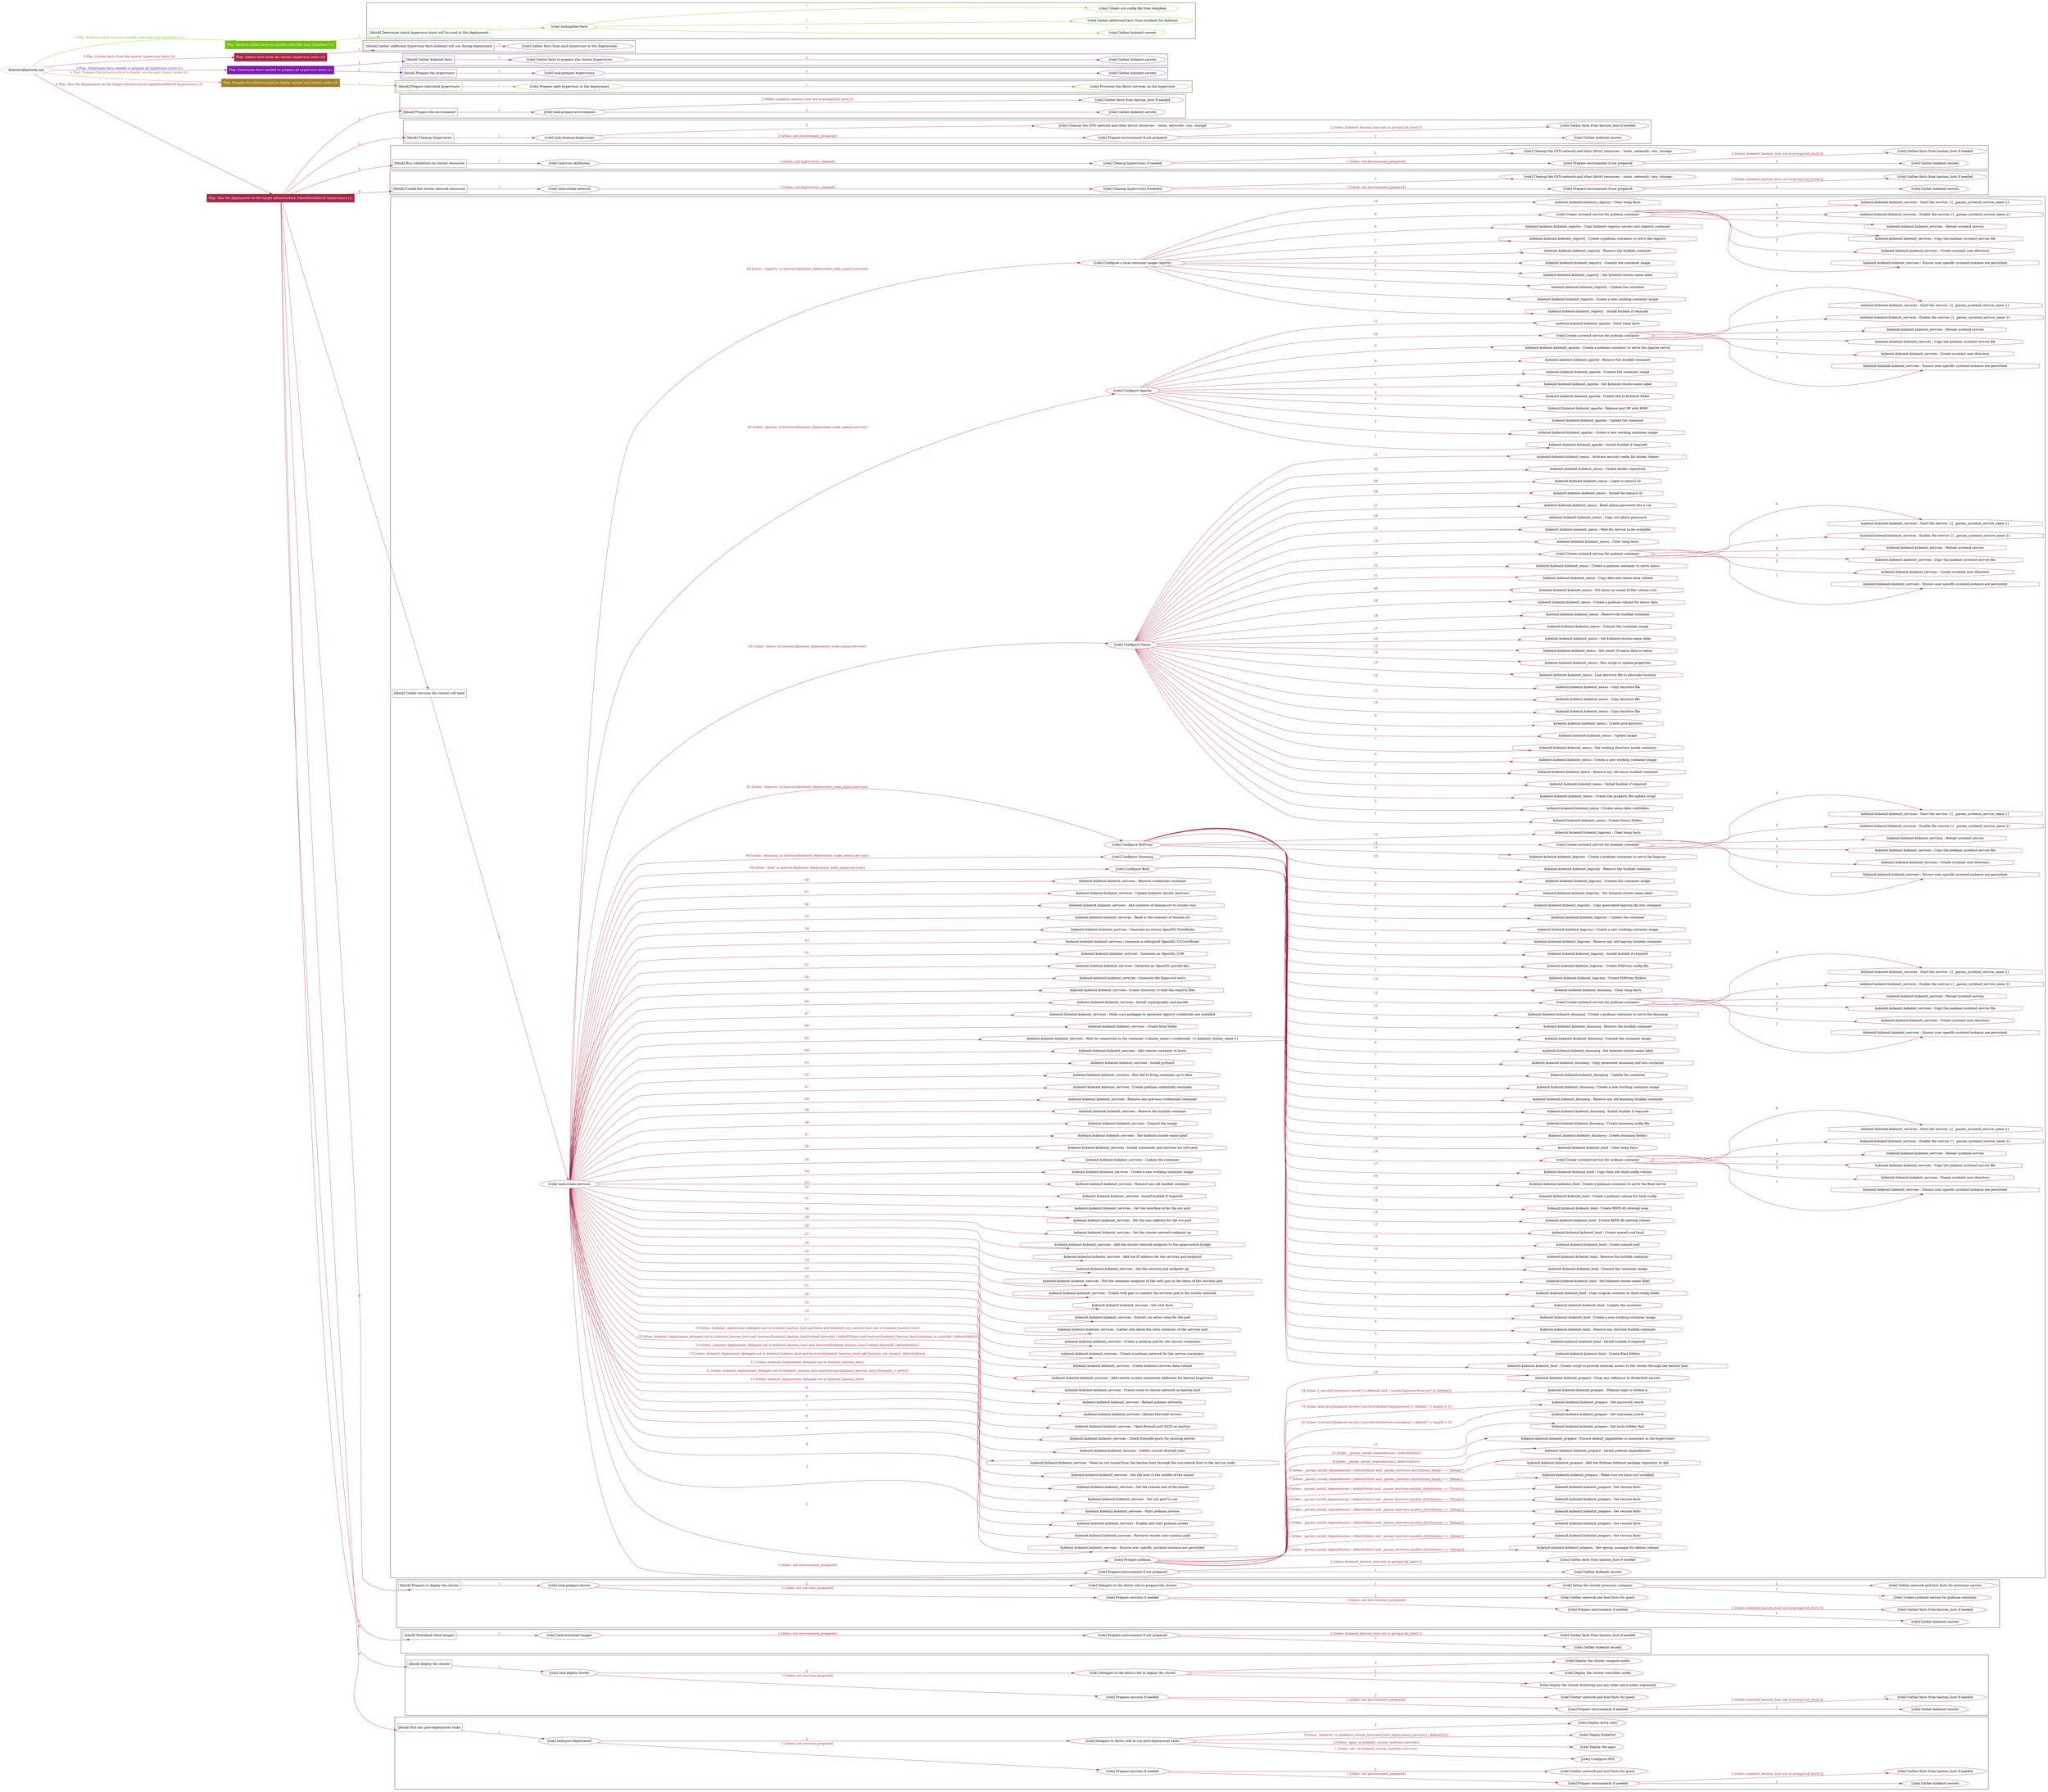 digraph {
	graph [concentrate=true ordering=in rankdir=LR ratio=fill]
	edge [esep=5 sep=10]
	"kubeinit/playbook.yml" [URL="/home/runner/work/kubeinit/kubeinit/kubeinit/playbook.yml" id=playbook_033c3551 style=dotted]
	"kubeinit/playbook.yml" -> play_6fc4b8fd [label="1 Play: Perform initial setup on ansible-controller host (localhost) (1)" color="#6ec309" fontcolor="#6ec309" id=edge_play_6fc4b8fd labeltooltip="1 Play: Perform initial setup on ansible-controller host (localhost) (1)" tooltip="1 Play: Perform initial setup on ansible-controller host (localhost) (1)"]
	subgraph "Play: Perform initial setup on ansible-controller host (localhost) (1)" {
		play_6fc4b8fd [label="Play: Perform initial setup on ansible-controller host (localhost) (1)" URL="/home/runner/work/kubeinit/kubeinit/kubeinit/playbook.yml" color="#6ec309" fontcolor="#ffffff" id=play_6fc4b8fd shape=box style=filled tooltip=localhost]
		play_6fc4b8fd -> block_613cde27 [label=1 color="#6ec309" fontcolor="#6ec309" id=edge_block_613cde27 labeltooltip=1 tooltip=1]
		subgraph cluster_block_613cde27 {
			block_613cde27 [label="[block] Determine which hypervisor hosts will be used in this deployment" URL="/home/runner/work/kubeinit/kubeinit/kubeinit/playbook.yml" color="#6ec309" id=block_613cde27 labeltooltip="Determine which hypervisor hosts will be used in this deployment" shape=box tooltip="Determine which hypervisor hosts will be used in this deployment"]
			block_613cde27 -> role_10139605 [label="1 " color="#6ec309" fontcolor="#6ec309" id=edge_role_10139605 labeltooltip="1 " tooltip="1 "]
			subgraph "task-gather-facts" {
				role_10139605 [label="[role] task-gather-facts" URL="/home/runner/work/kubeinit/kubeinit/kubeinit/playbook.yml" color="#6ec309" id=role_10139605 tooltip="task-gather-facts"]
				role_10139605 -> role_c74ae61c [label="1 " color="#6ec309" fontcolor="#6ec309" id=edge_role_c74ae61c labeltooltip="1 " tooltip="1 "]
				subgraph "Gather kubeinit secrets" {
					role_c74ae61c [label="[role] Gather kubeinit secrets" URL="/home/runner/.ansible/collections/ansible_collections/kubeinit/kubeinit/roles/kubeinit_prepare/tasks/build_hypervisors_group.yml" color="#6ec309" id=role_c74ae61c tooltip="Gather kubeinit secrets"]
				}
				role_10139605 -> role_34c8ca1c [label="2 " color="#6ec309" fontcolor="#6ec309" id=edge_role_34c8ca1c labeltooltip="2 " tooltip="2 "]
				subgraph "Gather additional facts from localhost for kubeinit" {
					role_34c8ca1c [label="[role] Gather additional facts from localhost for kubeinit" URL="/home/runner/.ansible/collections/ansible_collections/kubeinit/kubeinit/roles/kubeinit_prepare/tasks/build_hypervisors_group.yml" color="#6ec309" id=role_34c8ca1c tooltip="Gather additional facts from localhost for kubeinit"]
				}
				role_10139605 -> role_0f170cda [label="3 " color="#6ec309" fontcolor="#6ec309" id=edge_role_0f170cda labeltooltip="3 " tooltip="3 "]
				subgraph "Create ssh config file from template" {
					role_0f170cda [label="[role] Create ssh config file from template" URL="/home/runner/.ansible/collections/ansible_collections/kubeinit/kubeinit/roles/kubeinit_prepare/tasks/build_hypervisors_group.yml" color="#6ec309" id=role_0f170cda tooltip="Create ssh config file from template"]
				}
			}
		}
	}
	"kubeinit/playbook.yml" -> play_bb42dfe1 [label="2 Play: Gather facts from the cluster hypervisor hosts (0)" color="#a62646" fontcolor="#a62646" id=edge_play_bb42dfe1 labeltooltip="2 Play: Gather facts from the cluster hypervisor hosts (0)" tooltip="2 Play: Gather facts from the cluster hypervisor hosts (0)"]
	subgraph "Play: Gather facts from the cluster hypervisor hosts (0)" {
		play_bb42dfe1 [label="Play: Gather facts from the cluster hypervisor hosts (0)" URL="/home/runner/work/kubeinit/kubeinit/kubeinit/playbook.yml" color="#a62646" fontcolor="#ffffff" id=play_bb42dfe1 shape=box style=filled tooltip="Play: Gather facts from the cluster hypervisor hosts (0)"]
		play_bb42dfe1 -> block_04600a20 [label=1 color="#a62646" fontcolor="#a62646" id=edge_block_04600a20 labeltooltip=1 tooltip=1]
		subgraph cluster_block_04600a20 {
			block_04600a20 [label="[block] Gather additional hypervisor facts kubeinit will use during deployment" URL="/home/runner/work/kubeinit/kubeinit/kubeinit/playbook.yml" color="#a62646" id=block_04600a20 labeltooltip="Gather additional hypervisor facts kubeinit will use during deployment" shape=box tooltip="Gather additional hypervisor facts kubeinit will use during deployment"]
			block_04600a20 -> role_435601ac [label="1 " color="#a62646" fontcolor="#a62646" id=edge_role_435601ac labeltooltip="1 " tooltip="1 "]
			subgraph "Gather facts from each hypervisor in the deployment" {
				role_435601ac [label="[role] Gather facts from each hypervisor in the deployment" URL="/home/runner/work/kubeinit/kubeinit/kubeinit/playbook.yml" color="#a62646" id=role_435601ac tooltip="Gather facts from each hypervisor in the deployment"]
			}
		}
	}
	"kubeinit/playbook.yml" -> play_289e7a7d [label="3 Play: Determine facts needed to prepare all hypervisor hosts (1)" color="#7e18b4" fontcolor="#7e18b4" id=edge_play_289e7a7d labeltooltip="3 Play: Determine facts needed to prepare all hypervisor hosts (1)" tooltip="3 Play: Determine facts needed to prepare all hypervisor hosts (1)"]
	subgraph "Play: Determine facts needed to prepare all hypervisor hosts (1)" {
		play_289e7a7d [label="Play: Determine facts needed to prepare all hypervisor hosts (1)" URL="/home/runner/work/kubeinit/kubeinit/kubeinit/playbook.yml" color="#7e18b4" fontcolor="#ffffff" id=play_289e7a7d shape=box style=filled tooltip=localhost]
		play_289e7a7d -> block_6288b111 [label=1 color="#7e18b4" fontcolor="#7e18b4" id=edge_block_6288b111 labeltooltip=1 tooltip=1]
		subgraph cluster_block_6288b111 {
			block_6288b111 [label="[block] Gather kubeinit facts" URL="/home/runner/work/kubeinit/kubeinit/kubeinit/playbook.yml" color="#7e18b4" id=block_6288b111 labeltooltip="Gather kubeinit facts" shape=box tooltip="Gather kubeinit facts"]
			block_6288b111 -> role_860d2103 [label="1 " color="#7e18b4" fontcolor="#7e18b4" id=edge_role_860d2103 labeltooltip="1 " tooltip="1 "]
			subgraph "Gather facts to prepare the cluster hypervisors" {
				role_860d2103 [label="[role] Gather facts to prepare the cluster hypervisors" URL="/home/runner/work/kubeinit/kubeinit/kubeinit/playbook.yml" color="#7e18b4" id=role_860d2103 tooltip="Gather facts to prepare the cluster hypervisors"]
				role_860d2103 -> role_31776e78 [label="1 " color="#7e18b4" fontcolor="#7e18b4" id=edge_role_31776e78 labeltooltip="1 " tooltip="1 "]
				subgraph "Gather kubeinit secrets" {
					role_31776e78 [label="[role] Gather kubeinit secrets" URL="/home/runner/.ansible/collections/ansible_collections/kubeinit/kubeinit/roles/kubeinit_prepare/tasks/gather_kubeinit_facts.yml" color="#7e18b4" id=role_31776e78 tooltip="Gather kubeinit secrets"]
				}
			}
		}
		play_289e7a7d -> block_5c7735ab [label=2 color="#7e18b4" fontcolor="#7e18b4" id=edge_block_5c7735ab labeltooltip=2 tooltip=2]
		subgraph cluster_block_5c7735ab {
			block_5c7735ab [label="[block] Prepare the hypervisors" URL="/home/runner/work/kubeinit/kubeinit/kubeinit/playbook.yml" color="#7e18b4" id=block_5c7735ab labeltooltip="Prepare the hypervisors" shape=box tooltip="Prepare the hypervisors"]
			block_5c7735ab -> role_bf8332c8 [label="1 " color="#7e18b4" fontcolor="#7e18b4" id=edge_role_bf8332c8 labeltooltip="1 " tooltip="1 "]
			subgraph "task-prepare-hypervisors" {
				role_bf8332c8 [label="[role] task-prepare-hypervisors" URL="/home/runner/work/kubeinit/kubeinit/kubeinit/playbook.yml" color="#7e18b4" id=role_bf8332c8 tooltip="task-prepare-hypervisors"]
				role_bf8332c8 -> role_fd92075a [label="1 " color="#7e18b4" fontcolor="#7e18b4" id=edge_role_fd92075a labeltooltip="1 " tooltip="1 "]
				subgraph "Gather kubeinit secrets" {
					role_fd92075a [label="[role] Gather kubeinit secrets" URL="/home/runner/.ansible/collections/ansible_collections/kubeinit/kubeinit/roles/kubeinit_prepare/tasks/gather_kubeinit_facts.yml" color="#7e18b4" id=role_fd92075a tooltip="Gather kubeinit secrets"]
				}
			}
		}
	}
	"kubeinit/playbook.yml" -> play_6a3351f8 [label="4 Play: Prepare the infrastructure to deploy service and cluster nodes (0)" color="#a1812b" fontcolor="#a1812b" id=edge_play_6a3351f8 labeltooltip="4 Play: Prepare the infrastructure to deploy service and cluster nodes (0)" tooltip="4 Play: Prepare the infrastructure to deploy service and cluster nodes (0)"]
	subgraph "Play: Prepare the infrastructure to deploy service and cluster nodes (0)" {
		play_6a3351f8 [label="Play: Prepare the infrastructure to deploy service and cluster nodes (0)" URL="/home/runner/work/kubeinit/kubeinit/kubeinit/playbook.yml" color="#a1812b" fontcolor="#ffffff" id=play_6a3351f8 shape=box style=filled tooltip="Play: Prepare the infrastructure to deploy service and cluster nodes (0)"]
		play_6a3351f8 -> block_2d2c6e4f [label=1 color="#a1812b" fontcolor="#a1812b" id=edge_block_2d2c6e4f labeltooltip=1 tooltip=1]
		subgraph cluster_block_2d2c6e4f {
			block_2d2c6e4f [label="[block] Prepare individual hypervisors" URL="/home/runner/work/kubeinit/kubeinit/kubeinit/playbook.yml" color="#a1812b" id=block_2d2c6e4f labeltooltip="Prepare individual hypervisors" shape=box tooltip="Prepare individual hypervisors"]
			block_2d2c6e4f -> role_113e8752 [label="1 " color="#a1812b" fontcolor="#a1812b" id=edge_role_113e8752 labeltooltip="1 " tooltip="1 "]
			subgraph "Prepare each hypervisor in the deployment" {
				role_113e8752 [label="[role] Prepare each hypervisor in the deployment" URL="/home/runner/work/kubeinit/kubeinit/kubeinit/playbook.yml" color="#a1812b" id=role_113e8752 tooltip="Prepare each hypervisor in the deployment"]
				role_113e8752 -> role_7a400d0c [label="1 " color="#a1812b" fontcolor="#a1812b" id=edge_role_7a400d0c labeltooltip="1 " tooltip="1 "]
				subgraph "Provision the libvirt services on the hypervisor" {
					role_7a400d0c [label="[role] Provision the libvirt services on the hypervisor" URL="/home/runner/.ansible/collections/ansible_collections/kubeinit/kubeinit/roles/kubeinit_prepare/tasks/prepare_hypervisor.yml" color="#a1812b" id=role_7a400d0c tooltip="Provision the libvirt services on the hypervisor"]
				}
			}
		}
	}
	"kubeinit/playbook.yml" -> play_9a614fb1 [label="5 Play: Run the deployment on the target infrastructure (OpenStack/libvirt hypervisors) (1)" color="#a42846" fontcolor="#a42846" id=edge_play_9a614fb1 labeltooltip="5 Play: Run the deployment on the target infrastructure (OpenStack/libvirt hypervisors) (1)" tooltip="5 Play: Run the deployment on the target infrastructure (OpenStack/libvirt hypervisors) (1)"]
	subgraph "Play: Run the deployment on the target infrastructure (OpenStack/libvirt hypervisors) (1)" {
		play_9a614fb1 [label="Play: Run the deployment on the target infrastructure (OpenStack/libvirt hypervisors) (1)" URL="/home/runner/work/kubeinit/kubeinit/kubeinit/playbook.yml" color="#a42846" fontcolor="#ffffff" id=play_9a614fb1 shape=box style=filled tooltip=localhost]
		play_9a614fb1 -> block_1fe960fc [label=1 color="#a42846" fontcolor="#a42846" id=edge_block_1fe960fc labeltooltip=1 tooltip=1]
		subgraph cluster_block_1fe960fc {
			block_1fe960fc [label="[block] Prepare the environment" URL="/home/runner/work/kubeinit/kubeinit/kubeinit/playbook.yml" color="#a42846" id=block_1fe960fc labeltooltip="Prepare the environment" shape=box tooltip="Prepare the environment"]
			block_1fe960fc -> role_5d32e62e [label="1 " color="#a42846" fontcolor="#a42846" id=edge_role_5d32e62e labeltooltip="1 " tooltip="1 "]
			subgraph "task-prepare-environment" {
				role_5d32e62e [label="[role] task-prepare-environment" URL="/home/runner/work/kubeinit/kubeinit/kubeinit/playbook.yml" color="#a42846" id=role_5d32e62e tooltip="task-prepare-environment"]
				role_5d32e62e -> role_8535953c [label="1 " color="#a42846" fontcolor="#a42846" id=edge_role_8535953c labeltooltip="1 " tooltip="1 "]
				subgraph "Gather kubeinit secrets" {
					role_8535953c [label="[role] Gather kubeinit secrets" URL="/home/runner/.ansible/collections/ansible_collections/kubeinit/kubeinit/roles/kubeinit_prepare/tasks/gather_kubeinit_facts.yml" color="#a42846" id=role_8535953c tooltip="Gather kubeinit secrets"]
				}
				role_5d32e62e -> role_510d57b2 [label="2 [when: kubeinit_bastion_host not in groups['all_hosts']]" color="#a42846" fontcolor="#a42846" id=edge_role_510d57b2 labeltooltip="2 [when: kubeinit_bastion_host not in groups['all_hosts']]" tooltip="2 [when: kubeinit_bastion_host not in groups['all_hosts']]"]
				subgraph "Gather facts from bastion_host if needed" {
					role_510d57b2 [label="[role] Gather facts from bastion_host if needed" URL="/home/runner/.ansible/collections/ansible_collections/kubeinit/kubeinit/roles/kubeinit_prepare/tasks/main.yml" color="#a42846" id=role_510d57b2 tooltip="Gather facts from bastion_host if needed"]
				}
			}
		}
		play_9a614fb1 -> block_dc510143 [label=2 color="#a42846" fontcolor="#a42846" id=edge_block_dc510143 labeltooltip=2 tooltip=2]
		subgraph cluster_block_dc510143 {
			block_dc510143 [label="[block] Cleanup hypervisors" URL="/home/runner/work/kubeinit/kubeinit/kubeinit/playbook.yml" color="#a42846" id=block_dc510143 labeltooltip="Cleanup hypervisors" shape=box tooltip="Cleanup hypervisors"]
			block_dc510143 -> role_ca400acb [label="1 " color="#a42846" fontcolor="#a42846" id=edge_role_ca400acb labeltooltip="1 " tooltip="1 "]
			subgraph "task-cleanup-hypervisors" {
				role_ca400acb [label="[role] task-cleanup-hypervisors" URL="/home/runner/work/kubeinit/kubeinit/kubeinit/playbook.yml" color="#a42846" id=role_ca400acb tooltip="task-cleanup-hypervisors"]
				role_ca400acb -> role_1f774565 [label="1 [when: not environment_prepared]" color="#a42846" fontcolor="#a42846" id=edge_role_1f774565 labeltooltip="1 [when: not environment_prepared]" tooltip="1 [when: not environment_prepared]"]
				subgraph "Prepare environment if not prepared" {
					role_1f774565 [label="[role] Prepare environment if not prepared" URL="/home/runner/.ansible/collections/ansible_collections/kubeinit/kubeinit/roles/kubeinit_libvirt/tasks/cleanup_hypervisors.yml" color="#a42846" id=role_1f774565 tooltip="Prepare environment if not prepared"]
					role_1f774565 -> role_752930b6 [label="1 " color="#a42846" fontcolor="#a42846" id=edge_role_752930b6 labeltooltip="1 " tooltip="1 "]
					subgraph "Gather kubeinit secrets" {
						role_752930b6 [label="[role] Gather kubeinit secrets" URL="/home/runner/.ansible/collections/ansible_collections/kubeinit/kubeinit/roles/kubeinit_prepare/tasks/gather_kubeinit_facts.yml" color="#a42846" id=role_752930b6 tooltip="Gather kubeinit secrets"]
					}
					role_1f774565 -> role_f2b8ce99 [label="2 [when: kubeinit_bastion_host not in groups['all_hosts']]" color="#a42846" fontcolor="#a42846" id=edge_role_f2b8ce99 labeltooltip="2 [when: kubeinit_bastion_host not in groups['all_hosts']]" tooltip="2 [when: kubeinit_bastion_host not in groups['all_hosts']]"]
					subgraph "Gather facts from bastion_host if needed" {
						role_f2b8ce99 [label="[role] Gather facts from bastion_host if needed" URL="/home/runner/.ansible/collections/ansible_collections/kubeinit/kubeinit/roles/kubeinit_prepare/tasks/main.yml" color="#a42846" id=role_f2b8ce99 tooltip="Gather facts from bastion_host if needed"]
					}
				}
				role_ca400acb -> role_d06900fc [label="2 " color="#a42846" fontcolor="#a42846" id=edge_role_d06900fc labeltooltip="2 " tooltip="2 "]
				subgraph "Cleanup the OVN network and other libvirt resources -- hosts, networks, vms, storage" {
					role_d06900fc [label="[role] Cleanup the OVN network and other libvirt resources -- hosts, networks, vms, storage" URL="/home/runner/.ansible/collections/ansible_collections/kubeinit/kubeinit/roles/kubeinit_libvirt/tasks/cleanup_hypervisors.yml" color="#a42846" id=role_d06900fc tooltip="Cleanup the OVN network and other libvirt resources -- hosts, networks, vms, storage"]
				}
			}
		}
		play_9a614fb1 -> block_771179aa [label=3 color="#a42846" fontcolor="#a42846" id=edge_block_771179aa labeltooltip=3 tooltip=3]
		subgraph cluster_block_771179aa {
			block_771179aa [label="[block] Run validations on cluster resources" URL="/home/runner/work/kubeinit/kubeinit/kubeinit/playbook.yml" color="#a42846" id=block_771179aa labeltooltip="Run validations on cluster resources" shape=box tooltip="Run validations on cluster resources"]
			block_771179aa -> role_e7a2d447 [label="1 " color="#a42846" fontcolor="#a42846" id=edge_role_e7a2d447 labeltooltip="1 " tooltip="1 "]
			subgraph "task-run-validations" {
				role_e7a2d447 [label="[role] task-run-validations" URL="/home/runner/work/kubeinit/kubeinit/kubeinit/playbook.yml" color="#a42846" id=role_e7a2d447 tooltip="task-run-validations"]
				role_e7a2d447 -> role_255d12bc [label="1 [when: not hypervisors_cleaned]" color="#a42846" fontcolor="#a42846" id=edge_role_255d12bc labeltooltip="1 [when: not hypervisors_cleaned]" tooltip="1 [when: not hypervisors_cleaned]"]
				subgraph "Cleanup hypervisors if needed" {
					role_255d12bc [label="[role] Cleanup hypervisors if needed" URL="/home/runner/.ansible/collections/ansible_collections/kubeinit/kubeinit/roles/kubeinit_validations/tasks/main.yml" color="#a42846" id=role_255d12bc tooltip="Cleanup hypervisors if needed"]
					role_255d12bc -> role_5076574a [label="1 [when: not environment_prepared]" color="#a42846" fontcolor="#a42846" id=edge_role_5076574a labeltooltip="1 [when: not environment_prepared]" tooltip="1 [when: not environment_prepared]"]
					subgraph "Prepare environment if not prepared" {
						role_5076574a [label="[role] Prepare environment if not prepared" URL="/home/runner/.ansible/collections/ansible_collections/kubeinit/kubeinit/roles/kubeinit_libvirt/tasks/cleanup_hypervisors.yml" color="#a42846" id=role_5076574a tooltip="Prepare environment if not prepared"]
						role_5076574a -> role_db1c331d [label="1 " color="#a42846" fontcolor="#a42846" id=edge_role_db1c331d labeltooltip="1 " tooltip="1 "]
						subgraph "Gather kubeinit secrets" {
							role_db1c331d [label="[role] Gather kubeinit secrets" URL="/home/runner/.ansible/collections/ansible_collections/kubeinit/kubeinit/roles/kubeinit_prepare/tasks/gather_kubeinit_facts.yml" color="#a42846" id=role_db1c331d tooltip="Gather kubeinit secrets"]
						}
						role_5076574a -> role_88cd9d08 [label="2 [when: kubeinit_bastion_host not in groups['all_hosts']]" color="#a42846" fontcolor="#a42846" id=edge_role_88cd9d08 labeltooltip="2 [when: kubeinit_bastion_host not in groups['all_hosts']]" tooltip="2 [when: kubeinit_bastion_host not in groups['all_hosts']]"]
						subgraph "Gather facts from bastion_host if needed" {
							role_88cd9d08 [label="[role] Gather facts from bastion_host if needed" URL="/home/runner/.ansible/collections/ansible_collections/kubeinit/kubeinit/roles/kubeinit_prepare/tasks/main.yml" color="#a42846" id=role_88cd9d08 tooltip="Gather facts from bastion_host if needed"]
						}
					}
					role_255d12bc -> role_907002ed [label="2 " color="#a42846" fontcolor="#a42846" id=edge_role_907002ed labeltooltip="2 " tooltip="2 "]
					subgraph "Cleanup the OVN network and other libvirt resources -- hosts, networks, vms, storage" {
						role_907002ed [label="[role] Cleanup the OVN network and other libvirt resources -- hosts, networks, vms, storage" URL="/home/runner/.ansible/collections/ansible_collections/kubeinit/kubeinit/roles/kubeinit_libvirt/tasks/cleanup_hypervisors.yml" color="#a42846" id=role_907002ed tooltip="Cleanup the OVN network and other libvirt resources -- hosts, networks, vms, storage"]
					}
				}
			}
		}
		play_9a614fb1 -> block_45be8c8a [label=4 color="#a42846" fontcolor="#a42846" id=edge_block_45be8c8a labeltooltip=4 tooltip=4]
		subgraph cluster_block_45be8c8a {
			block_45be8c8a [label="[block] Create the cluster network resources" URL="/home/runner/work/kubeinit/kubeinit/kubeinit/playbook.yml" color="#a42846" id=block_45be8c8a labeltooltip="Create the cluster network resources" shape=box tooltip="Create the cluster network resources"]
			block_45be8c8a -> role_68b2e080 [label="1 " color="#a42846" fontcolor="#a42846" id=edge_role_68b2e080 labeltooltip="1 " tooltip="1 "]
			subgraph "task-create-network" {
				role_68b2e080 [label="[role] task-create-network" URL="/home/runner/work/kubeinit/kubeinit/kubeinit/playbook.yml" color="#a42846" id=role_68b2e080 tooltip="task-create-network"]
				role_68b2e080 -> role_d1f59028 [label="1 [when: not hypervisors_cleaned]" color="#a42846" fontcolor="#a42846" id=edge_role_d1f59028 labeltooltip="1 [when: not hypervisors_cleaned]" tooltip="1 [when: not hypervisors_cleaned]"]
				subgraph "Cleanup hypervisors if needed" {
					role_d1f59028 [label="[role] Cleanup hypervisors if needed" URL="/home/runner/.ansible/collections/ansible_collections/kubeinit/kubeinit/roles/kubeinit_libvirt/tasks/create_network.yml" color="#a42846" id=role_d1f59028 tooltip="Cleanup hypervisors if needed"]
					role_d1f59028 -> role_f0baf9aa [label="1 [when: not environment_prepared]" color="#a42846" fontcolor="#a42846" id=edge_role_f0baf9aa labeltooltip="1 [when: not environment_prepared]" tooltip="1 [when: not environment_prepared]"]
					subgraph "Prepare environment if not prepared" {
						role_f0baf9aa [label="[role] Prepare environment if not prepared" URL="/home/runner/.ansible/collections/ansible_collections/kubeinit/kubeinit/roles/kubeinit_libvirt/tasks/cleanup_hypervisors.yml" color="#a42846" id=role_f0baf9aa tooltip="Prepare environment if not prepared"]
						role_f0baf9aa -> role_ef35b436 [label="1 " color="#a42846" fontcolor="#a42846" id=edge_role_ef35b436 labeltooltip="1 " tooltip="1 "]
						subgraph "Gather kubeinit secrets" {
							role_ef35b436 [label="[role] Gather kubeinit secrets" URL="/home/runner/.ansible/collections/ansible_collections/kubeinit/kubeinit/roles/kubeinit_prepare/tasks/gather_kubeinit_facts.yml" color="#a42846" id=role_ef35b436 tooltip="Gather kubeinit secrets"]
						}
						role_f0baf9aa -> role_0ffbb1c1 [label="2 [when: kubeinit_bastion_host not in groups['all_hosts']]" color="#a42846" fontcolor="#a42846" id=edge_role_0ffbb1c1 labeltooltip="2 [when: kubeinit_bastion_host not in groups['all_hosts']]" tooltip="2 [when: kubeinit_bastion_host not in groups['all_hosts']]"]
						subgraph "Gather facts from bastion_host if needed" {
							role_0ffbb1c1 [label="[role] Gather facts from bastion_host if needed" URL="/home/runner/.ansible/collections/ansible_collections/kubeinit/kubeinit/roles/kubeinit_prepare/tasks/main.yml" color="#a42846" id=role_0ffbb1c1 tooltip="Gather facts from bastion_host if needed"]
						}
					}
					role_d1f59028 -> role_ed94faf1 [label="2 " color="#a42846" fontcolor="#a42846" id=edge_role_ed94faf1 labeltooltip="2 " tooltip="2 "]
					subgraph "Cleanup the OVN network and other libvirt resources -- hosts, networks, vms, storage" {
						role_ed94faf1 [label="[role] Cleanup the OVN network and other libvirt resources -- hosts, networks, vms, storage" URL="/home/runner/.ansible/collections/ansible_collections/kubeinit/kubeinit/roles/kubeinit_libvirt/tasks/cleanup_hypervisors.yml" color="#a42846" id=role_ed94faf1 tooltip="Cleanup the OVN network and other libvirt resources -- hosts, networks, vms, storage"]
					}
				}
			}
		}
		play_9a614fb1 -> block_b710e39e [label=5 color="#a42846" fontcolor="#a42846" id=edge_block_b710e39e labeltooltip=5 tooltip=5]
		subgraph cluster_block_b710e39e {
			block_b710e39e [label="[block] Create services the cluster will need" URL="/home/runner/work/kubeinit/kubeinit/kubeinit/playbook.yml" color="#a42846" id=block_b710e39e labeltooltip="Create services the cluster will need" shape=box tooltip="Create services the cluster will need"]
			block_b710e39e -> role_0396cdd4 [label="1 " color="#a42846" fontcolor="#a42846" id=edge_role_0396cdd4 labeltooltip="1 " tooltip="1 "]
			subgraph "task-create-services" {
				role_0396cdd4 [label="[role] task-create-services" URL="/home/runner/work/kubeinit/kubeinit/kubeinit/playbook.yml" color="#a42846" id=role_0396cdd4 tooltip="task-create-services"]
				role_0396cdd4 -> role_c5368cc2 [label="1 [when: not environment_prepared]" color="#a42846" fontcolor="#a42846" id=edge_role_c5368cc2 labeltooltip="1 [when: not environment_prepared]" tooltip="1 [when: not environment_prepared]"]
				subgraph "Prepare environment if not prepared" {
					role_c5368cc2 [label="[role] Prepare environment if not prepared" URL="/home/runner/.ansible/collections/ansible_collections/kubeinit/kubeinit/roles/kubeinit_services/tasks/main.yml" color="#a42846" id=role_c5368cc2 tooltip="Prepare environment if not prepared"]
					role_c5368cc2 -> role_4da504d8 [label="1 " color="#a42846" fontcolor="#a42846" id=edge_role_4da504d8 labeltooltip="1 " tooltip="1 "]
					subgraph "Gather kubeinit secrets" {
						role_4da504d8 [label="[role] Gather kubeinit secrets" URL="/home/runner/.ansible/collections/ansible_collections/kubeinit/kubeinit/roles/kubeinit_prepare/tasks/gather_kubeinit_facts.yml" color="#a42846" id=role_4da504d8 tooltip="Gather kubeinit secrets"]
					}
					role_c5368cc2 -> role_fe1db0fe [label="2 [when: kubeinit_bastion_host not in groups['all_hosts']]" color="#a42846" fontcolor="#a42846" id=edge_role_fe1db0fe labeltooltip="2 [when: kubeinit_bastion_host not in groups['all_hosts']]" tooltip="2 [when: kubeinit_bastion_host not in groups['all_hosts']]"]
					subgraph "Gather facts from bastion_host if needed" {
						role_fe1db0fe [label="[role] Gather facts from bastion_host if needed" URL="/home/runner/.ansible/collections/ansible_collections/kubeinit/kubeinit/roles/kubeinit_prepare/tasks/main.yml" color="#a42846" id=role_fe1db0fe tooltip="Gather facts from bastion_host if needed"]
					}
				}
				role_0396cdd4 -> role_4a5e4fb8 [label="2 " color="#a42846" fontcolor="#a42846" id=edge_role_4a5e4fb8 labeltooltip="2 " tooltip="2 "]
				subgraph "Prepare podman" {
					role_4a5e4fb8 [label="[role] Prepare podman" URL="/home/runner/.ansible/collections/ansible_collections/kubeinit/kubeinit/roles/kubeinit_services/tasks/00_create_service_pod.yml" color="#a42846" id=role_4a5e4fb8 tooltip="Prepare podman"]
					task_592c29f3 [label="kubeinit.kubeinit.kubeinit_prepare : Set cgroup_manager for debian release" URL="/home/runner/.ansible/collections/ansible_collections/kubeinit/kubeinit/roles/kubeinit_prepare/tasks/prepare_podman.yml" color="#a42846" id=task_592c29f3 shape=octagon tooltip="kubeinit.kubeinit.kubeinit_prepare : Set cgroup_manager for debian release"]
					role_4a5e4fb8 -> task_592c29f3 [label="1 [when: _param_install_dependencies | default(false) and _param_hostvars.ansible_distribution == 'Debian']" color="#a42846" fontcolor="#a42846" id=edge_task_592c29f3 labeltooltip="1 [when: _param_install_dependencies | default(false) and _param_hostvars.ansible_distribution == 'Debian']" tooltip="1 [when: _param_install_dependencies | default(false) and _param_hostvars.ansible_distribution == 'Debian']"]
					task_282dac0c [label="kubeinit.kubeinit.kubeinit_prepare : Set version facts" URL="/home/runner/.ansible/collections/ansible_collections/kubeinit/kubeinit/roles/kubeinit_prepare/tasks/prepare_podman.yml" color="#a42846" id=task_282dac0c shape=octagon tooltip="kubeinit.kubeinit.kubeinit_prepare : Set version facts"]
					role_4a5e4fb8 -> task_282dac0c [label="2 [when: _param_install_dependencies | default(false) and _param_hostvars.ansible_distribution == 'Debian']" color="#a42846" fontcolor="#a42846" id=edge_task_282dac0c labeltooltip="2 [when: _param_install_dependencies | default(false) and _param_hostvars.ansible_distribution == 'Debian']" tooltip="2 [when: _param_install_dependencies | default(false) and _param_hostvars.ansible_distribution == 'Debian']"]
					task_e2d3de6f [label="kubeinit.kubeinit.kubeinit_prepare : Set version facts" URL="/home/runner/.ansible/collections/ansible_collections/kubeinit/kubeinit/roles/kubeinit_prepare/tasks/prepare_podman.yml" color="#a42846" id=task_e2d3de6f shape=octagon tooltip="kubeinit.kubeinit.kubeinit_prepare : Set version facts"]
					role_4a5e4fb8 -> task_e2d3de6f [label="3 [when: _param_install_dependencies | default(false) and _param_hostvars.ansible_distribution == 'Debian']" color="#a42846" fontcolor="#a42846" id=edge_task_e2d3de6f labeltooltip="3 [when: _param_install_dependencies | default(false) and _param_hostvars.ansible_distribution == 'Debian']" tooltip="3 [when: _param_install_dependencies | default(false) and _param_hostvars.ansible_distribution == 'Debian']"]
					task_fd3234ca [label="kubeinit.kubeinit.kubeinit_prepare : Set version facts" URL="/home/runner/.ansible/collections/ansible_collections/kubeinit/kubeinit/roles/kubeinit_prepare/tasks/prepare_podman.yml" color="#a42846" id=task_fd3234ca shape=octagon tooltip="kubeinit.kubeinit.kubeinit_prepare : Set version facts"]
					role_4a5e4fb8 -> task_fd3234ca [label="4 [when: _param_install_dependencies | default(false) and _param_hostvars.ansible_distribution == 'Debian']" color="#a42846" fontcolor="#a42846" id=edge_task_fd3234ca labeltooltip="4 [when: _param_install_dependencies | default(false) and _param_hostvars.ansible_distribution == 'Debian']" tooltip="4 [when: _param_install_dependencies | default(false) and _param_hostvars.ansible_distribution == 'Debian']"]
					task_4c2da89b [label="kubeinit.kubeinit.kubeinit_prepare : Set version facts" URL="/home/runner/.ansible/collections/ansible_collections/kubeinit/kubeinit/roles/kubeinit_prepare/tasks/prepare_podman.yml" color="#a42846" id=task_4c2da89b shape=octagon tooltip="kubeinit.kubeinit.kubeinit_prepare : Set version facts"]
					role_4a5e4fb8 -> task_4c2da89b [label="5 [when: _param_install_dependencies | default(false) and _param_hostvars.ansible_distribution == 'Ubuntu']" color="#a42846" fontcolor="#a42846" id=edge_task_4c2da89b labeltooltip="5 [when: _param_install_dependencies | default(false) and _param_hostvars.ansible_distribution == 'Ubuntu']" tooltip="5 [when: _param_install_dependencies | default(false) and _param_hostvars.ansible_distribution == 'Ubuntu']"]
					task_1849dd9f [label="kubeinit.kubeinit.kubeinit_prepare : Set version facts" URL="/home/runner/.ansible/collections/ansible_collections/kubeinit/kubeinit/roles/kubeinit_prepare/tasks/prepare_podman.yml" color="#a42846" id=task_1849dd9f shape=octagon tooltip="kubeinit.kubeinit.kubeinit_prepare : Set version facts"]
					role_4a5e4fb8 -> task_1849dd9f [label="6 [when: _param_install_dependencies | default(false) and _param_hostvars.ansible_distribution == 'Ubuntu']" color="#a42846" fontcolor="#a42846" id=edge_task_1849dd9f labeltooltip="6 [when: _param_install_dependencies | default(false) and _param_hostvars.ansible_distribution == 'Ubuntu']" tooltip="6 [when: _param_install_dependencies | default(false) and _param_hostvars.ansible_distribution == 'Ubuntu']"]
					task_2d5aee8d [label="kubeinit.kubeinit.kubeinit_prepare : Make sure we have curl installed" URL="/home/runner/.ansible/collections/ansible_collections/kubeinit/kubeinit/roles/kubeinit_prepare/tasks/prepare_podman.yml" color="#a42846" id=task_2d5aee8d shape=octagon tooltip="kubeinit.kubeinit.kubeinit_prepare : Make sure we have curl installed"]
					role_4a5e4fb8 -> task_2d5aee8d [label="7 [when: _param_install_dependencies | default(false) and _param_hostvars.distribution_family == 'Debian']" color="#a42846" fontcolor="#a42846" id=edge_task_2d5aee8d labeltooltip="7 [when: _param_install_dependencies | default(false) and _param_hostvars.distribution_family == 'Debian']" tooltip="7 [when: _param_install_dependencies | default(false) and _param_hostvars.distribution_family == 'Debian']"]
					task_0495fbe2 [label="kubeinit.kubeinit.kubeinit_prepare : Add the Podman kubeinit package repository to Apt" URL="/home/runner/.ansible/collections/ansible_collections/kubeinit/kubeinit/roles/kubeinit_prepare/tasks/prepare_podman.yml" color="#a42846" id=task_0495fbe2 shape=octagon tooltip="kubeinit.kubeinit.kubeinit_prepare : Add the Podman kubeinit package repository to Apt"]
					role_4a5e4fb8 -> task_0495fbe2 [label="8 [when: _param_install_dependencies | default(false) and _param_hostvars.distribution_family == 'Debian']" color="#a42846" fontcolor="#a42846" id=edge_task_0495fbe2 labeltooltip="8 [when: _param_install_dependencies | default(false) and _param_hostvars.distribution_family == 'Debian']" tooltip="8 [when: _param_install_dependencies | default(false) and _param_hostvars.distribution_family == 'Debian']"]
					task_810901c7 [label="kubeinit.kubeinit.kubeinit_prepare : Install podman dependencies" URL="/home/runner/.ansible/collections/ansible_collections/kubeinit/kubeinit/roles/kubeinit_prepare/tasks/prepare_podman.yml" color="#a42846" id=task_810901c7 shape=octagon tooltip="kubeinit.kubeinit.kubeinit_prepare : Install podman dependencies"]
					role_4a5e4fb8 -> task_810901c7 [label="9 [when: _param_install_dependencies | default(false)]" color="#a42846" fontcolor="#a42846" id=edge_task_810901c7 labeltooltip="9 [when: _param_install_dependencies | default(false)]" tooltip="9 [when: _param_install_dependencies | default(false)]"]
					task_3c940eec [label="kubeinit.kubeinit.kubeinit_prepare : Ensure default_capabilities is consistent in the hypervisors" URL="/home/runner/.ansible/collections/ansible_collections/kubeinit/kubeinit/roles/kubeinit_prepare/tasks/prepare_podman.yml" color="#a42846" id=task_3c940eec shape=octagon tooltip="kubeinit.kubeinit.kubeinit_prepare : Ensure default_capabilities is consistent in the hypervisors"]
					role_4a5e4fb8 -> task_3c940eec [label="10 [when: _param_install_dependencies | default(false)]" color="#a42846" fontcolor="#a42846" id=edge_task_3c940eec labeltooltip="10 [when: _param_install_dependencies | default(false)]" tooltip="10 [when: _param_install_dependencies | default(false)]"]
					task_f0f3a7f9 [label="kubeinit.kubeinit.kubeinit_prepare : Set tasks-hidden fact" URL="/home/runner/.ansible/collections/ansible_collections/kubeinit/kubeinit/roles/kubeinit_prepare/tasks/prepare_podman.yml" color="#a42846" id=task_f0f3a7f9 shape=octagon tooltip="kubeinit.kubeinit.kubeinit_prepare : Set tasks-hidden fact"]
					role_4a5e4fb8 -> task_f0f3a7f9 [label="11 " color="#a42846" fontcolor="#a42846" id=edge_task_f0f3a7f9 labeltooltip="11 " tooltip="11 "]
					task_13eae5b3 [label="kubeinit.kubeinit.kubeinit_prepare : Set username_secret" URL="/home/runner/.ansible/collections/ansible_collections/kubeinit/kubeinit/roles/kubeinit_prepare/tasks/prepare_podman.yml" color="#a42846" id=task_13eae5b3 shape=octagon tooltip="kubeinit.kubeinit.kubeinit_prepare : Set username_secret"]
					role_4a5e4fb8 -> task_13eae5b3 [label="12 [when: hostvars['kubeinit-secrets'].secrets['dockerhub-username'] | default('') | length > 0]" color="#a42846" fontcolor="#a42846" id=edge_task_13eae5b3 labeltooltip="12 [when: hostvars['kubeinit-secrets'].secrets['dockerhub-username'] | default('') | length > 0]" tooltip="12 [when: hostvars['kubeinit-secrets'].secrets['dockerhub-username'] | default('') | length > 0]"]
					task_12180356 [label="kubeinit.kubeinit.kubeinit_prepare : Set password_secret" URL="/home/runner/.ansible/collections/ansible_collections/kubeinit/kubeinit/roles/kubeinit_prepare/tasks/prepare_podman.yml" color="#a42846" id=task_12180356 shape=octagon tooltip="kubeinit.kubeinit.kubeinit_prepare : Set password_secret"]
					role_4a5e4fb8 -> task_12180356 [label="13 [when: hostvars['kubeinit-secrets'].secrets['dockerhub-password'] | default('') | length > 0]" color="#a42846" fontcolor="#a42846" id=edge_task_12180356 labeltooltip="13 [when: hostvars['kubeinit-secrets'].secrets['dockerhub-password'] | default('') | length > 0]" tooltip="13 [when: hostvars['kubeinit-secrets'].secrets['dockerhub-password'] | default('') | length > 0]"]
					task_09ec51d2 [label="kubeinit.kubeinit.kubeinit_prepare : Podman login to docker.io" URL="/home/runner/.ansible/collections/ansible_collections/kubeinit/kubeinit/roles/kubeinit_prepare/tasks/prepare_podman.yml" color="#a42846" id=task_09ec51d2 shape=octagon tooltip="kubeinit.kubeinit.kubeinit_prepare : Podman login to docker.io"]
					role_4a5e4fb8 -> task_09ec51d2 [label="14 [when: (_results['username-secret'] is defined) and (_results['password-secret'] is defined)]" color="#a42846" fontcolor="#a42846" id=edge_task_09ec51d2 labeltooltip="14 [when: (_results['username-secret'] is defined) and (_results['password-secret'] is defined)]" tooltip="14 [when: (_results['username-secret'] is defined) and (_results['password-secret'] is defined)]"]
					task_03b5126b [label="kubeinit.kubeinit.kubeinit_prepare : Clear any reference to dockerhub secrets" URL="/home/runner/.ansible/collections/ansible_collections/kubeinit/kubeinit/roles/kubeinit_prepare/tasks/prepare_podman.yml" color="#a42846" id=task_03b5126b shape=octagon tooltip="kubeinit.kubeinit.kubeinit_prepare : Clear any reference to dockerhub secrets"]
					role_4a5e4fb8 -> task_03b5126b [label="15 " color="#a42846" fontcolor="#a42846" id=edge_task_03b5126b labeltooltip="15 " tooltip="15 "]
				}
				task_84042ea6 [label="kubeinit.kubeinit.kubeinit_services : Ensure user specific systemd instance are persistent" URL="/home/runner/.ansible/collections/ansible_collections/kubeinit/kubeinit/roles/kubeinit_services/tasks/00_create_service_pod.yml" color="#a42846" id=task_84042ea6 shape=octagon tooltip="kubeinit.kubeinit.kubeinit_services : Ensure user specific systemd instance are persistent"]
				role_0396cdd4 -> task_84042ea6 [label="3 " color="#a42846" fontcolor="#a42846" id=edge_task_84042ea6 labeltooltip="3 " tooltip="3 "]
				task_ac22a2ff [label="kubeinit.kubeinit.kubeinit_services : Retrieve remote user runtime path" URL="/home/runner/.ansible/collections/ansible_collections/kubeinit/kubeinit/roles/kubeinit_services/tasks/00_create_service_pod.yml" color="#a42846" id=task_ac22a2ff shape=octagon tooltip="kubeinit.kubeinit.kubeinit_services : Retrieve remote user runtime path"]
				role_0396cdd4 -> task_ac22a2ff [label="4 " color="#a42846" fontcolor="#a42846" id=edge_task_ac22a2ff labeltooltip="4 " tooltip="4 "]
				task_aa0e0de5 [label="kubeinit.kubeinit.kubeinit_services : Enable and start podman.socket" URL="/home/runner/.ansible/collections/ansible_collections/kubeinit/kubeinit/roles/kubeinit_services/tasks/00_create_service_pod.yml" color="#a42846" id=task_aa0e0de5 shape=octagon tooltip="kubeinit.kubeinit.kubeinit_services : Enable and start podman.socket"]
				role_0396cdd4 -> task_aa0e0de5 [label="5 " color="#a42846" fontcolor="#a42846" id=edge_task_aa0e0de5 labeltooltip="5 " tooltip="5 "]
				task_278b60b2 [label="kubeinit.kubeinit.kubeinit_services : Start podman.service" URL="/home/runner/.ansible/collections/ansible_collections/kubeinit/kubeinit/roles/kubeinit_services/tasks/00_create_service_pod.yml" color="#a42846" id=task_278b60b2 shape=octagon tooltip="kubeinit.kubeinit.kubeinit_services : Start podman.service"]
				role_0396cdd4 -> task_278b60b2 [label="6 " color="#a42846" fontcolor="#a42846" id=edge_task_278b60b2 labeltooltip="6 " tooltip="6 "]
				task_200f104e [label="kubeinit.kubeinit.kubeinit_services : Set ssh port to use" URL="/home/runner/.ansible/collections/ansible_collections/kubeinit/kubeinit/roles/kubeinit_services/tasks/00_create_service_pod.yml" color="#a42846" id=task_200f104e shape=octagon tooltip="kubeinit.kubeinit.kubeinit_services : Set ssh port to use"]
				role_0396cdd4 -> task_200f104e [label="7 " color="#a42846" fontcolor="#a42846" id=edge_task_200f104e labeltooltip="7 " tooltip="7 "]
				task_086df41b [label="kubeinit.kubeinit.kubeinit_services : Set the remote end of the tunnel" URL="/home/runner/.ansible/collections/ansible_collections/kubeinit/kubeinit/roles/kubeinit_services/tasks/00_create_service_pod.yml" color="#a42846" id=task_086df41b shape=octagon tooltip="kubeinit.kubeinit.kubeinit_services : Set the remote end of the tunnel"]
				role_0396cdd4 -> task_086df41b [label="8 " color="#a42846" fontcolor="#a42846" id=edge_task_086df41b labeltooltip="8 " tooltip="8 "]
				task_b5758e42 [label="kubeinit.kubeinit.kubeinit_services : Set the host in the middle of the tunnel" URL="/home/runner/.ansible/collections/ansible_collections/kubeinit/kubeinit/roles/kubeinit_services/tasks/00_create_service_pod.yml" color="#a42846" id=task_b5758e42 shape=octagon tooltip="kubeinit.kubeinit.kubeinit_services : Set the host in the middle of the tunnel"]
				role_0396cdd4 -> task_b5758e42 [label="9 " color="#a42846" fontcolor="#a42846" id=edge_task_b5758e42 labeltooltip="9 " tooltip="9 "]
				task_1b7d1dab [label="kubeinit.kubeinit.kubeinit_services : Need an ssh tunnel from the bastion host through the ovn-central host to the service node" URL="/home/runner/.ansible/collections/ansible_collections/kubeinit/kubeinit/roles/kubeinit_services/tasks/00_create_service_pod.yml" color="#a42846" id=task_1b7d1dab shape=octagon tooltip="kubeinit.kubeinit.kubeinit_services : Need an ssh tunnel from the bastion host through the ovn-central host to the service node"]
				role_0396cdd4 -> task_1b7d1dab [label="10 [when: kubeinit_deployment_delegate not in kubeinit_bastion_host]" color="#a42846" fontcolor="#a42846" id=edge_task_1b7d1dab labeltooltip="10 [when: kubeinit_deployment_delegate not in kubeinit_bastion_host]" tooltip="10 [when: kubeinit_deployment_delegate not in kubeinit_bastion_host]"]
				task_89e888be [label="kubeinit.kubeinit.kubeinit_services : Gather current firewall rules" URL="/home/runner/.ansible/collections/ansible_collections/kubeinit/kubeinit/roles/kubeinit_services/tasks/00_create_service_pod.yml" color="#a42846" id=task_89e888be shape=octagon tooltip="kubeinit.kubeinit.kubeinit_services : Gather current firewall rules"]
				role_0396cdd4 -> task_89e888be [label="11 [when: kubeinit_deployment_delegate not in kubeinit_bastion_host and hostvars[kubeinit_bastion_host].firewalld_is_active]" color="#a42846" fontcolor="#a42846" id=edge_task_89e888be labeltooltip="11 [when: kubeinit_deployment_delegate not in kubeinit_bastion_host and hostvars[kubeinit_bastion_host].firewalld_is_active]" tooltip="11 [when: kubeinit_deployment_delegate not in kubeinit_bastion_host and hostvars[kubeinit_bastion_host].firewalld_is_active]"]
				task_9085ec8e [label="kubeinit.kubeinit.kubeinit_services : Check firewalld ports for existing entries" URL="/home/runner/.ansible/collections/ansible_collections/kubeinit/kubeinit/roles/kubeinit_services/tasks/00_create_service_pod.yml" color="#a42846" id=task_9085ec8e shape=octagon tooltip="kubeinit.kubeinit.kubeinit_services : Check firewalld ports for existing entries"]
				role_0396cdd4 -> task_9085ec8e [label="12 [when: kubeinit_deployment_delegate not in kubeinit_bastion_host]" color="#a42846" fontcolor="#a42846" id=edge_task_9085ec8e labeltooltip="12 [when: kubeinit_deployment_delegate not in kubeinit_bastion_host]" tooltip="12 [when: kubeinit_deployment_delegate not in kubeinit_bastion_host]"]
				task_f7ba9195 [label="kubeinit.kubeinit.kubeinit_services : Open firewall port 6222 on bastion" URL="/home/runner/.ansible/collections/ansible_collections/kubeinit/kubeinit/roles/kubeinit_services/tasks/00_create_service_pod.yml" color="#a42846" id=task_f7ba9195 shape=octagon tooltip="kubeinit.kubeinit.kubeinit_services : Open firewall port 6222 on bastion"]
				role_0396cdd4 -> task_f7ba9195 [label="13 [when: kubeinit_deployment_delegate not in kubeinit_bastion_host and hostvars[kubeinit_bastion_host].add_bastion_ssh_tunnel | default(false)]" color="#a42846" fontcolor="#a42846" id=edge_task_f7ba9195 labeltooltip="13 [when: kubeinit_deployment_delegate not in kubeinit_bastion_host and hostvars[kubeinit_bastion_host].add_bastion_ssh_tunnel | default(false)]" tooltip="13 [when: kubeinit_deployment_delegate not in kubeinit_bastion_host and hostvars[kubeinit_bastion_host].add_bastion_ssh_tunnel | default(false)]"]
				task_3272414c [label="kubeinit.kubeinit.kubeinit_services : Reload firewalld service" URL="/home/runner/.ansible/collections/ansible_collections/kubeinit/kubeinit/roles/kubeinit_services/tasks/00_create_service_pod.yml" color="#a42846" id=task_3272414c shape=octagon tooltip="kubeinit.kubeinit.kubeinit_services : Reload firewalld service"]
				role_0396cdd4 -> task_3272414c [label="14 [when: kubeinit_deployment_delegate not in kubeinit_bastion_host and hostvars[kubeinit_bastion_host].reload_firewalld | default(false)]" color="#a42846" fontcolor="#a42846" id=edge_task_3272414c labeltooltip="14 [when: kubeinit_deployment_delegate not in kubeinit_bastion_host and hostvars[kubeinit_bastion_host].reload_firewalld | default(false)]" tooltip="14 [when: kubeinit_deployment_delegate not in kubeinit_bastion_host and hostvars[kubeinit_bastion_host].reload_firewalld | default(false)]"]
				task_3f72ec2a [label="kubeinit.kubeinit.kubeinit_services : Reload podman networks" URL="/home/runner/.ansible/collections/ansible_collections/kubeinit/kubeinit/roles/kubeinit_services/tasks/00_create_service_pod.yml" color="#a42846" id=task_3f72ec2a shape=octagon tooltip="kubeinit.kubeinit.kubeinit_services : Reload podman networks"]
				role_0396cdd4 -> task_3f72ec2a [label="15 [when: kubeinit_deployment_delegate not in kubeinit_bastion_host and hostvars[kubeinit_bastion_host].reload_firewalld | default(false) and hostvars[kubeinit_bastion_host].podman_is_installed | default(false)]" color="#a42846" fontcolor="#a42846" id=edge_task_3f72ec2a labeltooltip="15 [when: kubeinit_deployment_delegate not in kubeinit_bastion_host and hostvars[kubeinit_bastion_host].reload_firewalld | default(false) and hostvars[kubeinit_bastion_host].podman_is_installed | default(false)]" tooltip="15 [when: kubeinit_deployment_delegate not in kubeinit_bastion_host and hostvars[kubeinit_bastion_host].reload_firewalld | default(false) and hostvars[kubeinit_bastion_host].podman_is_installed | default(false)]"]
				task_da6e67b3 [label="kubeinit.kubeinit.kubeinit_services : Create route to cluster network on bastion host" URL="/home/runner/.ansible/collections/ansible_collections/kubeinit/kubeinit/roles/kubeinit_services/tasks/00_create_service_pod.yml" color="#a42846" id=task_da6e67b3 shape=octagon tooltip="kubeinit.kubeinit.kubeinit_services : Create route to cluster network on bastion host"]
				role_0396cdd4 -> task_da6e67b3 [label="16 [when: kubeinit_deployment_delegate not in kubeinit_bastion_host and false and kubeinit_ovn_central_host not in kubeinit_bastion_host]" color="#a42846" fontcolor="#a42846" id=edge_task_da6e67b3 labeltooltip="16 [when: kubeinit_deployment_delegate not in kubeinit_bastion_host and false and kubeinit_ovn_central_host not in kubeinit_bastion_host]" tooltip="16 [when: kubeinit_deployment_delegate not in kubeinit_bastion_host and false and kubeinit_ovn_central_host not in kubeinit_bastion_host]"]
				task_d410b66f [label="kubeinit.kubeinit.kubeinit_services : Add remote system connection definition for bastion hypervisor" URL="/home/runner/.ansible/collections/ansible_collections/kubeinit/kubeinit/roles/kubeinit_services/tasks/00_create_service_pod.yml" color="#a42846" id=task_d410b66f shape=octagon tooltip="kubeinit.kubeinit.kubeinit_services : Add remote system connection definition for bastion hypervisor"]
				role_0396cdd4 -> task_d410b66f [label="17 " color="#a42846" fontcolor="#a42846" id=edge_task_d410b66f labeltooltip="17 " tooltip="17 "]
				task_c4593121 [label="kubeinit.kubeinit.kubeinit_services : Create kubeinit services data volume" URL="/home/runner/.ansible/collections/ansible_collections/kubeinit/kubeinit/roles/kubeinit_services/tasks/00_create_service_pod.yml" color="#a42846" id=task_c4593121 shape=octagon tooltip="kubeinit.kubeinit.kubeinit_services : Create kubeinit services data volume"]
				role_0396cdd4 -> task_c4593121 [label="18 " color="#a42846" fontcolor="#a42846" id=edge_task_c4593121 labeltooltip="18 " tooltip="18 "]
				task_90a268fa [label="kubeinit.kubeinit.kubeinit_services : Create a podman network for the service containers" URL="/home/runner/.ansible/collections/ansible_collections/kubeinit/kubeinit/roles/kubeinit_services/tasks/00_create_service_pod.yml" color="#a42846" id=task_90a268fa shape=octagon tooltip="kubeinit.kubeinit.kubeinit_services : Create a podman network for the service containers"]
				role_0396cdd4 -> task_90a268fa [label="19 " color="#a42846" fontcolor="#a42846" id=edge_task_90a268fa labeltooltip="19 " tooltip="19 "]
				task_d2c6230a [label="kubeinit.kubeinit.kubeinit_services : Create a podman pod for the service containers" URL="/home/runner/.ansible/collections/ansible_collections/kubeinit/kubeinit/roles/kubeinit_services/tasks/00_create_service_pod.yml" color="#a42846" id=task_d2c6230a shape=octagon tooltip="kubeinit.kubeinit.kubeinit_services : Create a podman pod for the service containers"]
				role_0396cdd4 -> task_d2c6230a [label="20 " color="#a42846" fontcolor="#a42846" id=edge_task_d2c6230a labeltooltip="20 " tooltip="20 "]
				task_6c88a94d [label="kubeinit.kubeinit.kubeinit_services : Gather info about the infra container of the services pod" URL="/home/runner/.ansible/collections/ansible_collections/kubeinit/kubeinit/roles/kubeinit_services/tasks/00_create_service_pod.yml" color="#a42846" id=task_6c88a94d shape=octagon tooltip="kubeinit.kubeinit.kubeinit_services : Gather info about the infra container of the services pod"]
				role_0396cdd4 -> task_6c88a94d [label="21 " color="#a42846" fontcolor="#a42846" id=edge_task_6c88a94d labeltooltip="21 " tooltip="21 "]
				task_eacaebab [label="kubeinit.kubeinit.kubeinit_services : Extract cni netns value for the pod" URL="/home/runner/.ansible/collections/ansible_collections/kubeinit/kubeinit/roles/kubeinit_services/tasks/00_create_service_pod.yml" color="#a42846" id=task_eacaebab shape=octagon tooltip="kubeinit.kubeinit.kubeinit_services : Extract cni netns value for the pod"]
				role_0396cdd4 -> task_eacaebab [label="22 " color="#a42846" fontcolor="#a42846" id=edge_task_eacaebab labeltooltip="22 " tooltip="22 "]
				task_4615e08d [label="kubeinit.kubeinit.kubeinit_services : Set veth facts" URL="/home/runner/.ansible/collections/ansible_collections/kubeinit/kubeinit/roles/kubeinit_services/tasks/00_create_service_pod.yml" color="#a42846" id=task_4615e08d shape=octagon tooltip="kubeinit.kubeinit.kubeinit_services : Set veth facts"]
				role_0396cdd4 -> task_4615e08d [label="23 " color="#a42846" fontcolor="#a42846" id=edge_task_4615e08d labeltooltip="23 " tooltip="23 "]
				task_dbd793ac [label="kubeinit.kubeinit.kubeinit_services : Create veth pair to connect the services pod to the cluster network" URL="/home/runner/.ansible/collections/ansible_collections/kubeinit/kubeinit/roles/kubeinit_services/tasks/00_create_service_pod.yml" color="#a42846" id=task_dbd793ac shape=octagon tooltip="kubeinit.kubeinit.kubeinit_services : Create veth pair to connect the services pod to the cluster network"]
				role_0396cdd4 -> task_dbd793ac [label="24 " color="#a42846" fontcolor="#a42846" id=edge_task_dbd793ac labeltooltip="24 " tooltip="24 "]
				task_23a647c4 [label="kubeinit.kubeinit.kubeinit_services : Put the container endpoint of the veth pair in the netns of the services pod" URL="/home/runner/.ansible/collections/ansible_collections/kubeinit/kubeinit/roles/kubeinit_services/tasks/00_create_service_pod.yml" color="#a42846" id=task_23a647c4 shape=octagon tooltip="kubeinit.kubeinit.kubeinit_services : Put the container endpoint of the veth pair in the netns of the services pod"]
				role_0396cdd4 -> task_23a647c4 [label="25 " color="#a42846" fontcolor="#a42846" id=edge_task_23a647c4 labeltooltip="25 " tooltip="25 "]
				task_9bcf9590 [label="kubeinit.kubeinit.kubeinit_services : Set the services pod endpoint up" URL="/home/runner/.ansible/collections/ansible_collections/kubeinit/kubeinit/roles/kubeinit_services/tasks/00_create_service_pod.yml" color="#a42846" id=task_9bcf9590 shape=octagon tooltip="kubeinit.kubeinit.kubeinit_services : Set the services pod endpoint up"]
				role_0396cdd4 -> task_9bcf9590 [label="26 " color="#a42846" fontcolor="#a42846" id=edge_task_9bcf9590 labeltooltip="26 " tooltip="26 "]
				task_263ca43b [label="kubeinit.kubeinit.kubeinit_services : Add the IP address for the services pod endpoint" URL="/home/runner/.ansible/collections/ansible_collections/kubeinit/kubeinit/roles/kubeinit_services/tasks/00_create_service_pod.yml" color="#a42846" id=task_263ca43b shape=octagon tooltip="kubeinit.kubeinit.kubeinit_services : Add the IP address for the services pod endpoint"]
				role_0396cdd4 -> task_263ca43b [label="27 " color="#a42846" fontcolor="#a42846" id=edge_task_263ca43b labeltooltip="27 " tooltip="27 "]
				task_e9665e9a [label="kubeinit.kubeinit.kubeinit_services : Add the cluster network endpoint to the openvswitch bridge" URL="/home/runner/.ansible/collections/ansible_collections/kubeinit/kubeinit/roles/kubeinit_services/tasks/00_create_service_pod.yml" color="#a42846" id=task_e9665e9a shape=octagon tooltip="kubeinit.kubeinit.kubeinit_services : Add the cluster network endpoint to the openvswitch bridge"]
				role_0396cdd4 -> task_e9665e9a [label="28 " color="#a42846" fontcolor="#a42846" id=edge_task_e9665e9a labeltooltip="28 " tooltip="28 "]
				task_20387dcc [label="kubeinit.kubeinit.kubeinit_services : Set the cluster network endpoint up" URL="/home/runner/.ansible/collections/ansible_collections/kubeinit/kubeinit/roles/kubeinit_services/tasks/00_create_service_pod.yml" color="#a42846" id=task_20387dcc shape=octagon tooltip="kubeinit.kubeinit.kubeinit_services : Set the cluster network endpoint up"]
				role_0396cdd4 -> task_20387dcc [label="29 " color="#a42846" fontcolor="#a42846" id=edge_task_20387dcc labeltooltip="29 " tooltip="29 "]
				task_5f80884a [label="kubeinit.kubeinit.kubeinit_services : Set the mac address for the ovs port" URL="/home/runner/.ansible/collections/ansible_collections/kubeinit/kubeinit/roles/kubeinit_services/tasks/00_create_service_pod.yml" color="#a42846" id=task_5f80884a shape=octagon tooltip="kubeinit.kubeinit.kubeinit_services : Set the mac address for the ovs port"]
				role_0396cdd4 -> task_5f80884a [label="30 " color="#a42846" fontcolor="#a42846" id=edge_task_5f80884a labeltooltip="30 " tooltip="30 "]
				task_6bc7bd16 [label="kubeinit.kubeinit.kubeinit_services : Set the interface id for the ovs port" URL="/home/runner/.ansible/collections/ansible_collections/kubeinit/kubeinit/roles/kubeinit_services/tasks/00_create_service_pod.yml" color="#a42846" id=task_6bc7bd16 shape=octagon tooltip="kubeinit.kubeinit.kubeinit_services : Set the interface id for the ovs port"]
				role_0396cdd4 -> task_6bc7bd16 [label="31 " color="#a42846" fontcolor="#a42846" id=edge_task_6bc7bd16 labeltooltip="31 " tooltip="31 "]
				task_e15da60f [label="kubeinit.kubeinit.kubeinit_services : Install buildah if required" URL="/home/runner/.ansible/collections/ansible_collections/kubeinit/kubeinit/roles/kubeinit_services/tasks/prepare_credentials.yml" color="#a42846" id=task_e15da60f shape=octagon tooltip="kubeinit.kubeinit.kubeinit_services : Install buildah if required"]
				role_0396cdd4 -> task_e15da60f [label="32 " color="#a42846" fontcolor="#a42846" id=edge_task_e15da60f labeltooltip="32 " tooltip="32 "]
				task_cd2dbce9 [label="kubeinit.kubeinit.kubeinit_services : Remove any old buildah container" URL="/home/runner/.ansible/collections/ansible_collections/kubeinit/kubeinit/roles/kubeinit_services/tasks/prepare_credentials.yml" color="#a42846" id=task_cd2dbce9 shape=octagon tooltip="kubeinit.kubeinit.kubeinit_services : Remove any old buildah container"]
				role_0396cdd4 -> task_cd2dbce9 [label="33 " color="#a42846" fontcolor="#a42846" id=edge_task_cd2dbce9 labeltooltip="33 " tooltip="33 "]
				task_41a554f9 [label="kubeinit.kubeinit.kubeinit_services : Create a new working container image" URL="/home/runner/.ansible/collections/ansible_collections/kubeinit/kubeinit/roles/kubeinit_services/tasks/prepare_credentials.yml" color="#a42846" id=task_41a554f9 shape=octagon tooltip="kubeinit.kubeinit.kubeinit_services : Create a new working container image"]
				role_0396cdd4 -> task_41a554f9 [label="34 " color="#a42846" fontcolor="#a42846" id=edge_task_41a554f9 labeltooltip="34 " tooltip="34 "]
				task_8d6cd277 [label="kubeinit.kubeinit.kubeinit_services : Update the container" URL="/home/runner/.ansible/collections/ansible_collections/kubeinit/kubeinit/roles/kubeinit_services/tasks/prepare_credentials.yml" color="#a42846" id=task_8d6cd277 shape=octagon tooltip="kubeinit.kubeinit.kubeinit_services : Update the container"]
				role_0396cdd4 -> task_8d6cd277 [label="35 " color="#a42846" fontcolor="#a42846" id=edge_task_8d6cd277 labeltooltip="35 " tooltip="35 "]
				task_144b4a9f [label="kubeinit.kubeinit.kubeinit_services : Install commands and services we will need" URL="/home/runner/.ansible/collections/ansible_collections/kubeinit/kubeinit/roles/kubeinit_services/tasks/prepare_credentials.yml" color="#a42846" id=task_144b4a9f shape=octagon tooltip="kubeinit.kubeinit.kubeinit_services : Install commands and services we will need"]
				role_0396cdd4 -> task_144b4a9f [label="36 " color="#a42846" fontcolor="#a42846" id=edge_task_144b4a9f labeltooltip="36 " tooltip="36 "]
				task_94594438 [label="kubeinit.kubeinit.kubeinit_services : Set kubeinit-cluster-name label" URL="/home/runner/.ansible/collections/ansible_collections/kubeinit/kubeinit/roles/kubeinit_services/tasks/prepare_credentials.yml" color="#a42846" id=task_94594438 shape=octagon tooltip="kubeinit.kubeinit.kubeinit_services : Set kubeinit-cluster-name label"]
				role_0396cdd4 -> task_94594438 [label="37 " color="#a42846" fontcolor="#a42846" id=edge_task_94594438 labeltooltip="37 " tooltip="37 "]
				task_2b0dd50c [label="kubeinit.kubeinit.kubeinit_services : Commit the image" URL="/home/runner/.ansible/collections/ansible_collections/kubeinit/kubeinit/roles/kubeinit_services/tasks/prepare_credentials.yml" color="#a42846" id=task_2b0dd50c shape=octagon tooltip="kubeinit.kubeinit.kubeinit_services : Commit the image"]
				role_0396cdd4 -> task_2b0dd50c [label="38 " color="#a42846" fontcolor="#a42846" id=edge_task_2b0dd50c labeltooltip="38 " tooltip="38 "]
				task_e8ac4b9a [label="kubeinit.kubeinit.kubeinit_services : Remove the buildah container" URL="/home/runner/.ansible/collections/ansible_collections/kubeinit/kubeinit/roles/kubeinit_services/tasks/prepare_credentials.yml" color="#a42846" id=task_e8ac4b9a shape=octagon tooltip="kubeinit.kubeinit.kubeinit_services : Remove the buildah container"]
				role_0396cdd4 -> task_e8ac4b9a [label="39 " color="#a42846" fontcolor="#a42846" id=edge_task_e8ac4b9a labeltooltip="39 " tooltip="39 "]
				task_1a1e2d55 [label="kubeinit.kubeinit.kubeinit_services : Remove any previous credentials container" URL="/home/runner/.ansible/collections/ansible_collections/kubeinit/kubeinit/roles/kubeinit_services/tasks/prepare_credentials.yml" color="#a42846" id=task_1a1e2d55 shape=octagon tooltip="kubeinit.kubeinit.kubeinit_services : Remove any previous credentials container"]
				role_0396cdd4 -> task_1a1e2d55 [label="40 " color="#a42846" fontcolor="#a42846" id=edge_task_1a1e2d55 labeltooltip="40 " tooltip="40 "]
				task_1e65f9ac [label="kubeinit.kubeinit.kubeinit_services : Create podman credentials container" URL="/home/runner/.ansible/collections/ansible_collections/kubeinit/kubeinit/roles/kubeinit_services/tasks/prepare_credentials.yml" color="#a42846" id=task_1e65f9ac shape=octagon tooltip="kubeinit.kubeinit.kubeinit_services : Create podman credentials container"]
				role_0396cdd4 -> task_1e65f9ac [label="41 " color="#a42846" fontcolor="#a42846" id=edge_task_1e65f9ac labeltooltip="41 " tooltip="41 "]
				task_52cc6d97 [label="kubeinit.kubeinit.kubeinit_services : Run dnf to bring container up to date" URL="/home/runner/.ansible/collections/ansible_collections/kubeinit/kubeinit/roles/kubeinit_services/tasks/prepare_credentials.yml" color="#a42846" id=task_52cc6d97 shape=octagon tooltip="kubeinit.kubeinit.kubeinit_services : Run dnf to bring container up to date"]
				role_0396cdd4 -> task_52cc6d97 [label="42 " color="#a42846" fontcolor="#a42846" id=edge_task_52cc6d97 labeltooltip="42 " tooltip="42 "]
				task_15a682aa [label="kubeinit.kubeinit.kubeinit_services : Install python3" URL="/home/runner/.ansible/collections/ansible_collections/kubeinit/kubeinit/roles/kubeinit_services/tasks/prepare_credentials.yml" color="#a42846" id=task_15a682aa shape=octagon tooltip="kubeinit.kubeinit.kubeinit_services : Install python3"]
				role_0396cdd4 -> task_15a682aa [label="43 " color="#a42846" fontcolor="#a42846" id=edge_task_15a682aa labeltooltip="43 " tooltip="43 "]
				task_aac6e11d [label="kubeinit.kubeinit.kubeinit_services : Add remote container to hosts" URL="/home/runner/.ansible/collections/ansible_collections/kubeinit/kubeinit/roles/kubeinit_services/tasks/prepare_credentials.yml" color="#a42846" id=task_aac6e11d shape=octagon tooltip="kubeinit.kubeinit.kubeinit_services : Add remote container to hosts"]
				role_0396cdd4 -> task_aac6e11d [label="44 " color="#a42846" fontcolor="#a42846" id=edge_task_aac6e11d labeltooltip="44 " tooltip="44 "]
				task_0f2501ae [label="kubeinit.kubeinit.kubeinit_services : Wait for connection to the container <cluster_name>-credentials: {{ kubeinit_cluster_name }}" URL="/home/runner/.ansible/collections/ansible_collections/kubeinit/kubeinit/roles/kubeinit_services/tasks/prepare_credentials.yml" color="#a42846" id=task_0f2501ae shape=octagon tooltip="kubeinit.kubeinit.kubeinit_services : Wait for connection to the container <cluster_name>-credentials: {{ kubeinit_cluster_name }}"]
				role_0396cdd4 -> task_0f2501ae [label="45 " color="#a42846" fontcolor="#a42846" id=edge_task_0f2501ae labeltooltip="45 " tooltip="45 "]
				task_1773451a [label="kubeinit.kubeinit.kubeinit_services : Create html folder" URL="/home/runner/.ansible/collections/ansible_collections/kubeinit/kubeinit/roles/kubeinit_services/tasks/prepare_credentials.yml" color="#a42846" id=task_1773451a shape=octagon tooltip="kubeinit.kubeinit.kubeinit_services : Create html folder"]
				role_0396cdd4 -> task_1773451a [label="46 " color="#a42846" fontcolor="#a42846" id=edge_task_1773451a labeltooltip="46 " tooltip="46 "]
				task_89c6f7b3 [label="kubeinit.kubeinit.kubeinit_services : Make sure packages to generate registry credentials are installed" URL="/home/runner/.ansible/collections/ansible_collections/kubeinit/kubeinit/roles/kubeinit_services/tasks/prepare_credentials.yml" color="#a42846" id=task_89c6f7b3 shape=octagon tooltip="kubeinit.kubeinit.kubeinit_services : Make sure packages to generate registry credentials are installed"]
				role_0396cdd4 -> task_89c6f7b3 [label="47 " color="#a42846" fontcolor="#a42846" id=edge_task_89c6f7b3 labeltooltip="47 " tooltip="47 "]
				task_782517ad [label="kubeinit.kubeinit.kubeinit_services : Install cryptography and passlib" URL="/home/runner/.ansible/collections/ansible_collections/kubeinit/kubeinit/roles/kubeinit_services/tasks/prepare_credentials.yml" color="#a42846" id=task_782517ad shape=octagon tooltip="kubeinit.kubeinit.kubeinit_services : Install cryptography and passlib"]
				role_0396cdd4 -> task_782517ad [label="48 " color="#a42846" fontcolor="#a42846" id=edge_task_782517ad labeltooltip="48 " tooltip="48 "]
				task_ffc9bf7c [label="kubeinit.kubeinit.kubeinit_services : Create directory to hold the registry files" URL="/home/runner/.ansible/collections/ansible_collections/kubeinit/kubeinit/roles/kubeinit_services/tasks/prepare_credentials.yml" color="#a42846" id=task_ffc9bf7c shape=octagon tooltip="kubeinit.kubeinit.kubeinit_services : Create directory to hold the registry files"]
				role_0396cdd4 -> task_ffc9bf7c [label="49 " color="#a42846" fontcolor="#a42846" id=edge_task_ffc9bf7c labeltooltip="49 " tooltip="49 "]
				task_d83e5721 [label="kubeinit.kubeinit.kubeinit_services : Generate the htpasswd entry" URL="/home/runner/.ansible/collections/ansible_collections/kubeinit/kubeinit/roles/kubeinit_services/tasks/prepare_credentials.yml" color="#a42846" id=task_d83e5721 shape=octagon tooltip="kubeinit.kubeinit.kubeinit_services : Generate the htpasswd entry"]
				role_0396cdd4 -> task_d83e5721 [label="50 " color="#a42846" fontcolor="#a42846" id=edge_task_d83e5721 labeltooltip="50 " tooltip="50 "]
				task_a641162f [label="kubeinit.kubeinit.kubeinit_services : Generate an OpenSSL private key" URL="/home/runner/.ansible/collections/ansible_collections/kubeinit/kubeinit/roles/kubeinit_services/tasks/prepare_credentials.yml" color="#a42846" id=task_a641162f shape=octagon tooltip="kubeinit.kubeinit.kubeinit_services : Generate an OpenSSL private key"]
				role_0396cdd4 -> task_a641162f [label="51 " color="#a42846" fontcolor="#a42846" id=edge_task_a641162f labeltooltip="51 " tooltip="51 "]
				task_b1a65fd9 [label="kubeinit.kubeinit.kubeinit_services : Generate an OpenSSL CSR" URL="/home/runner/.ansible/collections/ansible_collections/kubeinit/kubeinit/roles/kubeinit_services/tasks/prepare_credentials.yml" color="#a42846" id=task_b1a65fd9 shape=octagon tooltip="kubeinit.kubeinit.kubeinit_services : Generate an OpenSSL CSR"]
				role_0396cdd4 -> task_b1a65fd9 [label="52 " color="#a42846" fontcolor="#a42846" id=edge_task_b1a65fd9 labeltooltip="52 " tooltip="52 "]
				task_4d65d7cd [label="kubeinit.kubeinit.kubeinit_services : Generate a selfsigned OpenSSL CA Certificate" URL="/home/runner/.ansible/collections/ansible_collections/kubeinit/kubeinit/roles/kubeinit_services/tasks/prepare_credentials.yml" color="#a42846" id=task_4d65d7cd shape=octagon tooltip="kubeinit.kubeinit.kubeinit_services : Generate a selfsigned OpenSSL CA Certificate"]
				role_0396cdd4 -> task_4d65d7cd [label="53 " color="#a42846" fontcolor="#a42846" id=edge_task_4d65d7cd labeltooltip="53 " tooltip="53 "]
				task_5c64c11b [label="kubeinit.kubeinit.kubeinit_services : Generate an ownca OpenSSL Certificate" URL="/home/runner/.ansible/collections/ansible_collections/kubeinit/kubeinit/roles/kubeinit_services/tasks/prepare_credentials.yml" color="#a42846" id=task_5c64c11b shape=octagon tooltip="kubeinit.kubeinit.kubeinit_services : Generate an ownca OpenSSL Certificate"]
				role_0396cdd4 -> task_5c64c11b [label="54 " color="#a42846" fontcolor="#a42846" id=edge_task_5c64c11b labeltooltip="54 " tooltip="54 "]
				task_0cdbd0bf [label="kubeinit.kubeinit.kubeinit_services : Read in the contents of domain.crt" URL="/home/runner/.ansible/collections/ansible_collections/kubeinit/kubeinit/roles/kubeinit_services/tasks/prepare_credentials.yml" color="#a42846" id=task_0cdbd0bf shape=octagon tooltip="kubeinit.kubeinit.kubeinit_services : Read in the contents of domain.crt"]
				role_0396cdd4 -> task_0cdbd0bf [label="55 " color="#a42846" fontcolor="#a42846" id=edge_task_0cdbd0bf labeltooltip="55 " tooltip="55 "]
				task_540025ff [label="kubeinit.kubeinit.kubeinit_services : Add contents of domain.crt to cluster vars" URL="/home/runner/.ansible/collections/ansible_collections/kubeinit/kubeinit/roles/kubeinit_services/tasks/prepare_credentials.yml" color="#a42846" id=task_540025ff shape=octagon tooltip="kubeinit.kubeinit.kubeinit_services : Add contents of domain.crt to cluster vars"]
				role_0396cdd4 -> task_540025ff [label="56 " color="#a42846" fontcolor="#a42846" id=edge_task_540025ff labeltooltip="56 " tooltip="56 "]
				task_b6d5ae14 [label="kubeinit.kubeinit.kubeinit_services : Update kubeinit_cluster_hostvars" URL="/home/runner/.ansible/collections/ansible_collections/kubeinit/kubeinit/roles/kubeinit_services/tasks/prepare_credentials.yml" color="#a42846" id=task_b6d5ae14 shape=octagon tooltip="kubeinit.kubeinit.kubeinit_services : Update kubeinit_cluster_hostvars"]
				role_0396cdd4 -> task_b6d5ae14 [label="57 " color="#a42846" fontcolor="#a42846" id=edge_task_b6d5ae14 labeltooltip="57 " tooltip="57 "]
				task_8531a3b6 [label="kubeinit.kubeinit.kubeinit_services : Remove credentials container" URL="/home/runner/.ansible/collections/ansible_collections/kubeinit/kubeinit/roles/kubeinit_services/tasks/prepare_credentials.yml" color="#a42846" id=task_8531a3b6 shape=octagon tooltip="kubeinit.kubeinit.kubeinit_services : Remove credentials container"]
				role_0396cdd4 -> task_8531a3b6 [label="58 " color="#a42846" fontcolor="#a42846" id=edge_task_8531a3b6 labeltooltip="58 " tooltip="58 "]
				role_0396cdd4 -> role_c6a3dfdf [label="59 [when: 'bind' in hostvars[kubeinit_deployment_node_name].services]" color="#a42846" fontcolor="#a42846" id=edge_role_c6a3dfdf labeltooltip="59 [when: 'bind' in hostvars[kubeinit_deployment_node_name].services]" tooltip="59 [when: 'bind' in hostvars[kubeinit_deployment_node_name].services]"]
				subgraph "Configure Bind" {
					role_c6a3dfdf [label="[role] Configure Bind" URL="/home/runner/.ansible/collections/ansible_collections/kubeinit/kubeinit/roles/kubeinit_services/tasks/start_services_containers.yml" color="#a42846" id=role_c6a3dfdf tooltip="Configure Bind"]
					task_813e472e [label="kubeinit.kubeinit.kubeinit_bind : Create script to provide external access to the cluster through the bastion host" URL="/home/runner/.ansible/collections/ansible_collections/kubeinit/kubeinit/roles/kubeinit_bind/tasks/main.yml" color="#a42846" id=task_813e472e shape=octagon tooltip="kubeinit.kubeinit.kubeinit_bind : Create script to provide external access to the cluster through the bastion host"]
					role_c6a3dfdf -> task_813e472e [label="1 " color="#a42846" fontcolor="#a42846" id=edge_task_813e472e labeltooltip="1 " tooltip="1 "]
					task_158aa9af [label="kubeinit.kubeinit.kubeinit_bind : Create Bind folders" URL="/home/runner/.ansible/collections/ansible_collections/kubeinit/kubeinit/roles/kubeinit_bind/tasks/main.yml" color="#a42846" id=task_158aa9af shape=octagon tooltip="kubeinit.kubeinit.kubeinit_bind : Create Bind folders"]
					role_c6a3dfdf -> task_158aa9af [label="2 " color="#a42846" fontcolor="#a42846" id=edge_task_158aa9af labeltooltip="2 " tooltip="2 "]
					task_30e2adc4 [label="kubeinit.kubeinit.kubeinit_bind : Install buildah if required" URL="/home/runner/.ansible/collections/ansible_collections/kubeinit/kubeinit/roles/kubeinit_bind/tasks/main.yml" color="#a42846" id=task_30e2adc4 shape=octagon tooltip="kubeinit.kubeinit.kubeinit_bind : Install buildah if required"]
					role_c6a3dfdf -> task_30e2adc4 [label="3 " color="#a42846" fontcolor="#a42846" id=edge_task_30e2adc4 labeltooltip="3 " tooltip="3 "]
					task_d46cd30e [label="kubeinit.kubeinit.kubeinit_bind : Remove any old bind buildah container" URL="/home/runner/.ansible/collections/ansible_collections/kubeinit/kubeinit/roles/kubeinit_bind/tasks/main.yml" color="#a42846" id=task_d46cd30e shape=octagon tooltip="kubeinit.kubeinit.kubeinit_bind : Remove any old bind buildah container"]
					role_c6a3dfdf -> task_d46cd30e [label="4 " color="#a42846" fontcolor="#a42846" id=edge_task_d46cd30e labeltooltip="4 " tooltip="4 "]
					task_6fbcc54e [label="kubeinit.kubeinit.kubeinit_bind : Create a new working container image" URL="/home/runner/.ansible/collections/ansible_collections/kubeinit/kubeinit/roles/kubeinit_bind/tasks/main.yml" color="#a42846" id=task_6fbcc54e shape=octagon tooltip="kubeinit.kubeinit.kubeinit_bind : Create a new working container image"]
					role_c6a3dfdf -> task_6fbcc54e [label="5 " color="#a42846" fontcolor="#a42846" id=edge_task_6fbcc54e labeltooltip="5 " tooltip="5 "]
					task_6bbd0b64 [label="kubeinit.kubeinit.kubeinit_bind : Update the container" URL="/home/runner/.ansible/collections/ansible_collections/kubeinit/kubeinit/roles/kubeinit_bind/tasks/main.yml" color="#a42846" id=task_6bbd0b64 shape=octagon tooltip="kubeinit.kubeinit.kubeinit_bind : Update the container"]
					role_c6a3dfdf -> task_6bbd0b64 [label="6 " color="#a42846" fontcolor="#a42846" id=edge_task_6bbd0b64 labeltooltip="6 " tooltip="6 "]
					task_e1b9a710 [label="kubeinit.kubeinit.kubeinit_bind : Copy original contents to /bind-config folder" URL="/home/runner/.ansible/collections/ansible_collections/kubeinit/kubeinit/roles/kubeinit_bind/tasks/main.yml" color="#a42846" id=task_e1b9a710 shape=octagon tooltip="kubeinit.kubeinit.kubeinit_bind : Copy original contents to /bind-config folder"]
					role_c6a3dfdf -> task_e1b9a710 [label="7 " color="#a42846" fontcolor="#a42846" id=edge_task_e1b9a710 labeltooltip="7 " tooltip="7 "]
					task_25bcfff3 [label="kubeinit.kubeinit.kubeinit_bind : Set kubeinit-cluster-name label" URL="/home/runner/.ansible/collections/ansible_collections/kubeinit/kubeinit/roles/kubeinit_bind/tasks/main.yml" color="#a42846" id=task_25bcfff3 shape=octagon tooltip="kubeinit.kubeinit.kubeinit_bind : Set kubeinit-cluster-name label"]
					role_c6a3dfdf -> task_25bcfff3 [label="8 " color="#a42846" fontcolor="#a42846" id=edge_task_25bcfff3 labeltooltip="8 " tooltip="8 "]
					task_a9b88591 [label="kubeinit.kubeinit.kubeinit_bind : Commit the container image" URL="/home/runner/.ansible/collections/ansible_collections/kubeinit/kubeinit/roles/kubeinit_bind/tasks/main.yml" color="#a42846" id=task_a9b88591 shape=octagon tooltip="kubeinit.kubeinit.kubeinit_bind : Commit the container image"]
					role_c6a3dfdf -> task_a9b88591 [label="9 " color="#a42846" fontcolor="#a42846" id=edge_task_a9b88591 labeltooltip="9 " tooltip="9 "]
					task_86a8dd12 [label="kubeinit.kubeinit.kubeinit_bind : Remove the buildah container" URL="/home/runner/.ansible/collections/ansible_collections/kubeinit/kubeinit/roles/kubeinit_bind/tasks/main.yml" color="#a42846" id=task_86a8dd12 shape=octagon tooltip="kubeinit.kubeinit.kubeinit_bind : Remove the buildah container"]
					role_c6a3dfdf -> task_86a8dd12 [label="10 " color="#a42846" fontcolor="#a42846" id=edge_task_86a8dd12 labeltooltip="10 " tooltip="10 "]
					task_01a4efc2 [label="kubeinit.kubeinit.kubeinit_bind : Create named.conf" URL="/home/runner/.ansible/collections/ansible_collections/kubeinit/kubeinit/roles/kubeinit_bind/tasks/main.yml" color="#a42846" id=task_01a4efc2 shape=octagon tooltip="kubeinit.kubeinit.kubeinit_bind : Create named.conf"]
					role_c6a3dfdf -> task_01a4efc2 [label="11 " color="#a42846" fontcolor="#a42846" id=edge_task_01a4efc2 labeltooltip="11 " tooltip="11 "]
					task_c42f7c7a [label="kubeinit.kubeinit.kubeinit_bind : Create named.conf.local" URL="/home/runner/.ansible/collections/ansible_collections/kubeinit/kubeinit/roles/kubeinit_bind/tasks/main.yml" color="#a42846" id=task_c42f7c7a shape=octagon tooltip="kubeinit.kubeinit.kubeinit_bind : Create named.conf.local"]
					role_c6a3dfdf -> task_c42f7c7a [label="12 " color="#a42846" fontcolor="#a42846" id=edge_task_c42f7c7a labeltooltip="12 " tooltip="12 "]
					task_80e72ff8 [label="kubeinit.kubeinit.kubeinit_bind : Create BIND db internal subnet" URL="/home/runner/.ansible/collections/ansible_collections/kubeinit/kubeinit/roles/kubeinit_bind/tasks/main.yml" color="#a42846" id=task_80e72ff8 shape=octagon tooltip="kubeinit.kubeinit.kubeinit_bind : Create BIND db internal subnet"]
					role_c6a3dfdf -> task_80e72ff8 [label="13 " color="#a42846" fontcolor="#a42846" id=edge_task_80e72ff8 labeltooltip="13 " tooltip="13 "]
					task_af6feeb6 [label="kubeinit.kubeinit.kubeinit_bind : Create BIND db internal zone" URL="/home/runner/.ansible/collections/ansible_collections/kubeinit/kubeinit/roles/kubeinit_bind/tasks/main.yml" color="#a42846" id=task_af6feeb6 shape=octagon tooltip="kubeinit.kubeinit.kubeinit_bind : Create BIND db internal zone"]
					role_c6a3dfdf -> task_af6feeb6 [label="14 " color="#a42846" fontcolor="#a42846" id=edge_task_af6feeb6 labeltooltip="14 " tooltip="14 "]
					task_d4825f7d [label="kubeinit.kubeinit.kubeinit_bind : Create a podman volume for bind config" URL="/home/runner/.ansible/collections/ansible_collections/kubeinit/kubeinit/roles/kubeinit_bind/tasks/main.yml" color="#a42846" id=task_d4825f7d shape=octagon tooltip="kubeinit.kubeinit.kubeinit_bind : Create a podman volume for bind config"]
					role_c6a3dfdf -> task_d4825f7d [label="15 " color="#a42846" fontcolor="#a42846" id=edge_task_d4825f7d labeltooltip="15 " tooltip="15 "]
					task_831fac6b [label="kubeinit.kubeinit.kubeinit_bind : Create a podman container to serve the Bind server" URL="/home/runner/.ansible/collections/ansible_collections/kubeinit/kubeinit/roles/kubeinit_bind/tasks/main.yml" color="#a42846" id=task_831fac6b shape=octagon tooltip="kubeinit.kubeinit.kubeinit_bind : Create a podman container to serve the Bind server"]
					role_c6a3dfdf -> task_831fac6b [label="16 " color="#a42846" fontcolor="#a42846" id=edge_task_831fac6b labeltooltip="16 " tooltip="16 "]
					task_9b940b4c [label="kubeinit.kubeinit.kubeinit_bind : Copy data into bind config volume" URL="/home/runner/.ansible/collections/ansible_collections/kubeinit/kubeinit/roles/kubeinit_bind/tasks/main.yml" color="#a42846" id=task_9b940b4c shape=octagon tooltip="kubeinit.kubeinit.kubeinit_bind : Copy data into bind config volume"]
					role_c6a3dfdf -> task_9b940b4c [label="17 " color="#a42846" fontcolor="#a42846" id=edge_task_9b940b4c labeltooltip="17 " tooltip="17 "]
					role_c6a3dfdf -> role_f425fdd7 [label="18 " color="#a42846" fontcolor="#a42846" id=edge_role_f425fdd7 labeltooltip="18 " tooltip="18 "]
					subgraph "Create systemd service for podman container" {
						role_f425fdd7 [label="[role] Create systemd service for podman container" URL="/home/runner/.ansible/collections/ansible_collections/kubeinit/kubeinit/roles/kubeinit_bind/tasks/main.yml" color="#a42846" id=role_f425fdd7 tooltip="Create systemd service for podman container"]
						task_f3fcee56 [label="kubeinit.kubeinit.kubeinit_services : Ensure user specific systemd instance are persistent" URL="/home/runner/.ansible/collections/ansible_collections/kubeinit/kubeinit/roles/kubeinit_services/tasks/create_managed_service.yml" color="#a42846" id=task_f3fcee56 shape=octagon tooltip="kubeinit.kubeinit.kubeinit_services : Ensure user specific systemd instance are persistent"]
						role_f425fdd7 -> task_f3fcee56 [label="1 " color="#a42846" fontcolor="#a42846" id=edge_task_f3fcee56 labeltooltip="1 " tooltip="1 "]
						task_cfc04cd7 [label="kubeinit.kubeinit.kubeinit_services : Create systemd user directory" URL="/home/runner/.ansible/collections/ansible_collections/kubeinit/kubeinit/roles/kubeinit_services/tasks/create_managed_service.yml" color="#a42846" id=task_cfc04cd7 shape=octagon tooltip="kubeinit.kubeinit.kubeinit_services : Create systemd user directory"]
						role_f425fdd7 -> task_cfc04cd7 [label="2 " color="#a42846" fontcolor="#a42846" id=edge_task_cfc04cd7 labeltooltip="2 " tooltip="2 "]
						task_c33ae513 [label="kubeinit.kubeinit.kubeinit_services : Copy the podman systemd service file" URL="/home/runner/.ansible/collections/ansible_collections/kubeinit/kubeinit/roles/kubeinit_services/tasks/create_managed_service.yml" color="#a42846" id=task_c33ae513 shape=octagon tooltip="kubeinit.kubeinit.kubeinit_services : Copy the podman systemd service file"]
						role_f425fdd7 -> task_c33ae513 [label="3 " color="#a42846" fontcolor="#a42846" id=edge_task_c33ae513 labeltooltip="3 " tooltip="3 "]
						task_406f029d [label="kubeinit.kubeinit.kubeinit_services : Reload systemd service" URL="/home/runner/.ansible/collections/ansible_collections/kubeinit/kubeinit/roles/kubeinit_services/tasks/create_managed_service.yml" color="#a42846" id=task_406f029d shape=octagon tooltip="kubeinit.kubeinit.kubeinit_services : Reload systemd service"]
						role_f425fdd7 -> task_406f029d [label="4 " color="#a42846" fontcolor="#a42846" id=edge_task_406f029d labeltooltip="4 " tooltip="4 "]
						task_f4efac01 [label="kubeinit.kubeinit.kubeinit_services : Enable the service {{ _param_systemd_service_name }}" URL="/home/runner/.ansible/collections/ansible_collections/kubeinit/kubeinit/roles/kubeinit_services/tasks/create_managed_service.yml" color="#a42846" id=task_f4efac01 shape=octagon tooltip="kubeinit.kubeinit.kubeinit_services : Enable the service {{ _param_systemd_service_name }}"]
						role_f425fdd7 -> task_f4efac01 [label="5 " color="#a42846" fontcolor="#a42846" id=edge_task_f4efac01 labeltooltip="5 " tooltip="5 "]
						task_6fdef0df [label="kubeinit.kubeinit.kubeinit_services : Start the service: {{ _param_systemd_service_name }}" URL="/home/runner/.ansible/collections/ansible_collections/kubeinit/kubeinit/roles/kubeinit_services/tasks/create_managed_service.yml" color="#a42846" id=task_6fdef0df shape=octagon tooltip="kubeinit.kubeinit.kubeinit_services : Start the service: {{ _param_systemd_service_name }}"]
						role_f425fdd7 -> task_6fdef0df [label="6 " color="#a42846" fontcolor="#a42846" id=edge_task_6fdef0df labeltooltip="6 " tooltip="6 "]
					}
					task_48b18379 [label="kubeinit.kubeinit.kubeinit_bind : Clear temp facts" URL="/home/runner/.ansible/collections/ansible_collections/kubeinit/kubeinit/roles/kubeinit_bind/tasks/main.yml" color="#a42846" id=task_48b18379 shape=octagon tooltip="kubeinit.kubeinit.kubeinit_bind : Clear temp facts"]
					role_c6a3dfdf -> task_48b18379 [label="19 " color="#a42846" fontcolor="#a42846" id=edge_task_48b18379 labeltooltip="19 " tooltip="19 "]
				}
				role_0396cdd4 -> role_5b50745f [label="60 [when: 'dnsmasq' in hostvars[kubeinit_deployment_node_name].services]" color="#a42846" fontcolor="#a42846" id=edge_role_5b50745f labeltooltip="60 [when: 'dnsmasq' in hostvars[kubeinit_deployment_node_name].services]" tooltip="60 [when: 'dnsmasq' in hostvars[kubeinit_deployment_node_name].services]"]
				subgraph "Configure Dnsmasq" {
					role_5b50745f [label="[role] Configure Dnsmasq" URL="/home/runner/.ansible/collections/ansible_collections/kubeinit/kubeinit/roles/kubeinit_services/tasks/start_services_containers.yml" color="#a42846" id=role_5b50745f tooltip="Configure Dnsmasq"]
					task_91811faa [label="kubeinit.kubeinit.kubeinit_dnsmasq : Create dnsmasq folders" URL="/home/runner/.ansible/collections/ansible_collections/kubeinit/kubeinit/roles/kubeinit_dnsmasq/tasks/main.yml" color="#a42846" id=task_91811faa shape=octagon tooltip="kubeinit.kubeinit.kubeinit_dnsmasq : Create dnsmasq folders"]
					role_5b50745f -> task_91811faa [label="1 " color="#a42846" fontcolor="#a42846" id=edge_task_91811faa labeltooltip="1 " tooltip="1 "]
					task_96054129 [label="kubeinit.kubeinit.kubeinit_dnsmasq : Create dnsmasq config file" URL="/home/runner/.ansible/collections/ansible_collections/kubeinit/kubeinit/roles/kubeinit_dnsmasq/tasks/main.yml" color="#a42846" id=task_96054129 shape=octagon tooltip="kubeinit.kubeinit.kubeinit_dnsmasq : Create dnsmasq config file"]
					role_5b50745f -> task_96054129 [label="2 " color="#a42846" fontcolor="#a42846" id=edge_task_96054129 labeltooltip="2 " tooltip="2 "]
					task_b37751a9 [label="kubeinit.kubeinit.kubeinit_dnsmasq : Install buildah if required" URL="/home/runner/.ansible/collections/ansible_collections/kubeinit/kubeinit/roles/kubeinit_dnsmasq/tasks/main.yml" color="#a42846" id=task_b37751a9 shape=octagon tooltip="kubeinit.kubeinit.kubeinit_dnsmasq : Install buildah if required"]
					role_5b50745f -> task_b37751a9 [label="3 " color="#a42846" fontcolor="#a42846" id=edge_task_b37751a9 labeltooltip="3 " tooltip="3 "]
					task_b01a3f16 [label="kubeinit.kubeinit.kubeinit_dnsmasq : Remove any old dnsmasq buildah container" URL="/home/runner/.ansible/collections/ansible_collections/kubeinit/kubeinit/roles/kubeinit_dnsmasq/tasks/main.yml" color="#a42846" id=task_b01a3f16 shape=octagon tooltip="kubeinit.kubeinit.kubeinit_dnsmasq : Remove any old dnsmasq buildah container"]
					role_5b50745f -> task_b01a3f16 [label="4 " color="#a42846" fontcolor="#a42846" id=edge_task_b01a3f16 labeltooltip="4 " tooltip="4 "]
					task_0e42691f [label="kubeinit.kubeinit.kubeinit_dnsmasq : Create a new working container image" URL="/home/runner/.ansible/collections/ansible_collections/kubeinit/kubeinit/roles/kubeinit_dnsmasq/tasks/main.yml" color="#a42846" id=task_0e42691f shape=octagon tooltip="kubeinit.kubeinit.kubeinit_dnsmasq : Create a new working container image"]
					role_5b50745f -> task_0e42691f [label="5 " color="#a42846" fontcolor="#a42846" id=edge_task_0e42691f labeltooltip="5 " tooltip="5 "]
					task_d58c83c4 [label="kubeinit.kubeinit.kubeinit_dnsmasq : Update the container" URL="/home/runner/.ansible/collections/ansible_collections/kubeinit/kubeinit/roles/kubeinit_dnsmasq/tasks/main.yml" color="#a42846" id=task_d58c83c4 shape=octagon tooltip="kubeinit.kubeinit.kubeinit_dnsmasq : Update the container"]
					role_5b50745f -> task_d58c83c4 [label="6 " color="#a42846" fontcolor="#a42846" id=edge_task_d58c83c4 labeltooltip="6 " tooltip="6 "]
					task_be061aa7 [label="kubeinit.kubeinit.kubeinit_dnsmasq : Copy generated dnsmasq.conf into container" URL="/home/runner/.ansible/collections/ansible_collections/kubeinit/kubeinit/roles/kubeinit_dnsmasq/tasks/main.yml" color="#a42846" id=task_be061aa7 shape=octagon tooltip="kubeinit.kubeinit.kubeinit_dnsmasq : Copy generated dnsmasq.conf into container"]
					role_5b50745f -> task_be061aa7 [label="7 " color="#a42846" fontcolor="#a42846" id=edge_task_be061aa7 labeltooltip="7 " tooltip="7 "]
					task_874668c1 [label="kubeinit.kubeinit.kubeinit_dnsmasq : Set kubeinit-cluster-name label" URL="/home/runner/.ansible/collections/ansible_collections/kubeinit/kubeinit/roles/kubeinit_dnsmasq/tasks/main.yml" color="#a42846" id=task_874668c1 shape=octagon tooltip="kubeinit.kubeinit.kubeinit_dnsmasq : Set kubeinit-cluster-name label"]
					role_5b50745f -> task_874668c1 [label="8 " color="#a42846" fontcolor="#a42846" id=edge_task_874668c1 labeltooltip="8 " tooltip="8 "]
					task_28df006a [label="kubeinit.kubeinit.kubeinit_dnsmasq : Commit the container image" URL="/home/runner/.ansible/collections/ansible_collections/kubeinit/kubeinit/roles/kubeinit_dnsmasq/tasks/main.yml" color="#a42846" id=task_28df006a shape=octagon tooltip="kubeinit.kubeinit.kubeinit_dnsmasq : Commit the container image"]
					role_5b50745f -> task_28df006a [label="9 " color="#a42846" fontcolor="#a42846" id=edge_task_28df006a labeltooltip="9 " tooltip="9 "]
					task_c700c80e [label="kubeinit.kubeinit.kubeinit_dnsmasq : Remove the buildah container" URL="/home/runner/.ansible/collections/ansible_collections/kubeinit/kubeinit/roles/kubeinit_dnsmasq/tasks/main.yml" color="#a42846" id=task_c700c80e shape=octagon tooltip="kubeinit.kubeinit.kubeinit_dnsmasq : Remove the buildah container"]
					role_5b50745f -> task_c700c80e [label="10 " color="#a42846" fontcolor="#a42846" id=edge_task_c700c80e labeltooltip="10 " tooltip="10 "]
					task_89a67df3 [label="kubeinit.kubeinit.kubeinit_dnsmasq : Create a podman container to serve the dnsmasq" URL="/home/runner/.ansible/collections/ansible_collections/kubeinit/kubeinit/roles/kubeinit_dnsmasq/tasks/main.yml" color="#a42846" id=task_89a67df3 shape=octagon tooltip="kubeinit.kubeinit.kubeinit_dnsmasq : Create a podman container to serve the dnsmasq"]
					role_5b50745f -> task_89a67df3 [label="11 " color="#a42846" fontcolor="#a42846" id=edge_task_89a67df3 labeltooltip="11 " tooltip="11 "]
					role_5b50745f -> role_5a58189d [label="12 " color="#a42846" fontcolor="#a42846" id=edge_role_5a58189d labeltooltip="12 " tooltip="12 "]
					subgraph "Create systemd service for podman container" {
						role_5a58189d [label="[role] Create systemd service for podman container" URL="/home/runner/.ansible/collections/ansible_collections/kubeinit/kubeinit/roles/kubeinit_dnsmasq/tasks/main.yml" color="#a42846" id=role_5a58189d tooltip="Create systemd service for podman container"]
						task_4a5a38c3 [label="kubeinit.kubeinit.kubeinit_services : Ensure user specific systemd instance are persistent" URL="/home/runner/.ansible/collections/ansible_collections/kubeinit/kubeinit/roles/kubeinit_services/tasks/create_managed_service.yml" color="#a42846" id=task_4a5a38c3 shape=octagon tooltip="kubeinit.kubeinit.kubeinit_services : Ensure user specific systemd instance are persistent"]
						role_5a58189d -> task_4a5a38c3 [label="1 " color="#a42846" fontcolor="#a42846" id=edge_task_4a5a38c3 labeltooltip="1 " tooltip="1 "]
						task_e3beab28 [label="kubeinit.kubeinit.kubeinit_services : Create systemd user directory" URL="/home/runner/.ansible/collections/ansible_collections/kubeinit/kubeinit/roles/kubeinit_services/tasks/create_managed_service.yml" color="#a42846" id=task_e3beab28 shape=octagon tooltip="kubeinit.kubeinit.kubeinit_services : Create systemd user directory"]
						role_5a58189d -> task_e3beab28 [label="2 " color="#a42846" fontcolor="#a42846" id=edge_task_e3beab28 labeltooltip="2 " tooltip="2 "]
						task_161474fe [label="kubeinit.kubeinit.kubeinit_services : Copy the podman systemd service file" URL="/home/runner/.ansible/collections/ansible_collections/kubeinit/kubeinit/roles/kubeinit_services/tasks/create_managed_service.yml" color="#a42846" id=task_161474fe shape=octagon tooltip="kubeinit.kubeinit.kubeinit_services : Copy the podman systemd service file"]
						role_5a58189d -> task_161474fe [label="3 " color="#a42846" fontcolor="#a42846" id=edge_task_161474fe labeltooltip="3 " tooltip="3 "]
						task_ef6017bf [label="kubeinit.kubeinit.kubeinit_services : Reload systemd service" URL="/home/runner/.ansible/collections/ansible_collections/kubeinit/kubeinit/roles/kubeinit_services/tasks/create_managed_service.yml" color="#a42846" id=task_ef6017bf shape=octagon tooltip="kubeinit.kubeinit.kubeinit_services : Reload systemd service"]
						role_5a58189d -> task_ef6017bf [label="4 " color="#a42846" fontcolor="#a42846" id=edge_task_ef6017bf labeltooltip="4 " tooltip="4 "]
						task_77597318 [label="kubeinit.kubeinit.kubeinit_services : Enable the service {{ _param_systemd_service_name }}" URL="/home/runner/.ansible/collections/ansible_collections/kubeinit/kubeinit/roles/kubeinit_services/tasks/create_managed_service.yml" color="#a42846" id=task_77597318 shape=octagon tooltip="kubeinit.kubeinit.kubeinit_services : Enable the service {{ _param_systemd_service_name }}"]
						role_5a58189d -> task_77597318 [label="5 " color="#a42846" fontcolor="#a42846" id=edge_task_77597318 labeltooltip="5 " tooltip="5 "]
						task_a0fb9e7a [label="kubeinit.kubeinit.kubeinit_services : Start the service: {{ _param_systemd_service_name }}" URL="/home/runner/.ansible/collections/ansible_collections/kubeinit/kubeinit/roles/kubeinit_services/tasks/create_managed_service.yml" color="#a42846" id=task_a0fb9e7a shape=octagon tooltip="kubeinit.kubeinit.kubeinit_services : Start the service: {{ _param_systemd_service_name }}"]
						role_5a58189d -> task_a0fb9e7a [label="6 " color="#a42846" fontcolor="#a42846" id=edge_task_a0fb9e7a labeltooltip="6 " tooltip="6 "]
					}
					task_0be36eee [label="kubeinit.kubeinit.kubeinit_dnsmasq : Clear temp facts" URL="/home/runner/.ansible/collections/ansible_collections/kubeinit/kubeinit/roles/kubeinit_dnsmasq/tasks/main.yml" color="#a42846" id=task_0be36eee shape=octagon tooltip="kubeinit.kubeinit.kubeinit_dnsmasq : Clear temp facts"]
					role_5b50745f -> task_0be36eee [label="13 " color="#a42846" fontcolor="#a42846" id=edge_task_0be36eee labeltooltip="13 " tooltip="13 "]
				}
				role_0396cdd4 -> role_7c2ad634 [label="61 [when: 'haproxy' in hostvars[kubeinit_deployment_node_name].services]" color="#a42846" fontcolor="#a42846" id=edge_role_7c2ad634 labeltooltip="61 [when: 'haproxy' in hostvars[kubeinit_deployment_node_name].services]" tooltip="61 [when: 'haproxy' in hostvars[kubeinit_deployment_node_name].services]"]
				subgraph "Configure HAProxy" {
					role_7c2ad634 [label="[role] Configure HAProxy" URL="/home/runner/.ansible/collections/ansible_collections/kubeinit/kubeinit/roles/kubeinit_services/tasks/start_services_containers.yml" color="#a42846" id=role_7c2ad634 tooltip="Configure HAProxy"]
					task_f3ebfd18 [label="kubeinit.kubeinit.kubeinit_haproxy : Create HAProxy folders" URL="/home/runner/.ansible/collections/ansible_collections/kubeinit/kubeinit/roles/kubeinit_haproxy/tasks/main.yml" color="#a42846" id=task_f3ebfd18 shape=octagon tooltip="kubeinit.kubeinit.kubeinit_haproxy : Create HAProxy folders"]
					role_7c2ad634 -> task_f3ebfd18 [label="1 " color="#a42846" fontcolor="#a42846" id=edge_task_f3ebfd18 labeltooltip="1 " tooltip="1 "]
					task_d57807b8 [label="kubeinit.kubeinit.kubeinit_haproxy : Create HAProxy config file" URL="/home/runner/.ansible/collections/ansible_collections/kubeinit/kubeinit/roles/kubeinit_haproxy/tasks/main.yml" color="#a42846" id=task_d57807b8 shape=octagon tooltip="kubeinit.kubeinit.kubeinit_haproxy : Create HAProxy config file"]
					role_7c2ad634 -> task_d57807b8 [label="2 " color="#a42846" fontcolor="#a42846" id=edge_task_d57807b8 labeltooltip="2 " tooltip="2 "]
					task_7f8fd0c0 [label="kubeinit.kubeinit.kubeinit_haproxy : Install buildah if required" URL="/home/runner/.ansible/collections/ansible_collections/kubeinit/kubeinit/roles/kubeinit_haproxy/tasks/main.yml" color="#a42846" id=task_7f8fd0c0 shape=octagon tooltip="kubeinit.kubeinit.kubeinit_haproxy : Install buildah if required"]
					role_7c2ad634 -> task_7f8fd0c0 [label="3 " color="#a42846" fontcolor="#a42846" id=edge_task_7f8fd0c0 labeltooltip="3 " tooltip="3 "]
					task_6c1faf1f [label="kubeinit.kubeinit.kubeinit_haproxy : Remove any old haproxy buildah container" URL="/home/runner/.ansible/collections/ansible_collections/kubeinit/kubeinit/roles/kubeinit_haproxy/tasks/main.yml" color="#a42846" id=task_6c1faf1f shape=octagon tooltip="kubeinit.kubeinit.kubeinit_haproxy : Remove any old haproxy buildah container"]
					role_7c2ad634 -> task_6c1faf1f [label="4 " color="#a42846" fontcolor="#a42846" id=edge_task_6c1faf1f labeltooltip="4 " tooltip="4 "]
					task_bd35f97c [label="kubeinit.kubeinit.kubeinit_haproxy : Create a new working container image" URL="/home/runner/.ansible/collections/ansible_collections/kubeinit/kubeinit/roles/kubeinit_haproxy/tasks/main.yml" color="#a42846" id=task_bd35f97c shape=octagon tooltip="kubeinit.kubeinit.kubeinit_haproxy : Create a new working container image"]
					role_7c2ad634 -> task_bd35f97c [label="5 " color="#a42846" fontcolor="#a42846" id=edge_task_bd35f97c labeltooltip="5 " tooltip="5 "]
					task_ac00a5df [label="kubeinit.kubeinit.kubeinit_haproxy : Update the container" URL="/home/runner/.ansible/collections/ansible_collections/kubeinit/kubeinit/roles/kubeinit_haproxy/tasks/main.yml" color="#a42846" id=task_ac00a5df shape=octagon tooltip="kubeinit.kubeinit.kubeinit_haproxy : Update the container"]
					role_7c2ad634 -> task_ac00a5df [label="6 " color="#a42846" fontcolor="#a42846" id=edge_task_ac00a5df labeltooltip="6 " tooltip="6 "]
					task_ba65d1e3 [label="kubeinit.kubeinit.kubeinit_haproxy : Copy generated haproxy.cfg into container" URL="/home/runner/.ansible/collections/ansible_collections/kubeinit/kubeinit/roles/kubeinit_haproxy/tasks/main.yml" color="#a42846" id=task_ba65d1e3 shape=octagon tooltip="kubeinit.kubeinit.kubeinit_haproxy : Copy generated haproxy.cfg into container"]
					role_7c2ad634 -> task_ba65d1e3 [label="7 " color="#a42846" fontcolor="#a42846" id=edge_task_ba65d1e3 labeltooltip="7 " tooltip="7 "]
					task_ba9e1e09 [label="kubeinit.kubeinit.kubeinit_haproxy : Set kubeinit-cluster-name label" URL="/home/runner/.ansible/collections/ansible_collections/kubeinit/kubeinit/roles/kubeinit_haproxy/tasks/main.yml" color="#a42846" id=task_ba9e1e09 shape=octagon tooltip="kubeinit.kubeinit.kubeinit_haproxy : Set kubeinit-cluster-name label"]
					role_7c2ad634 -> task_ba9e1e09 [label="8 " color="#a42846" fontcolor="#a42846" id=edge_task_ba9e1e09 labeltooltip="8 " tooltip="8 "]
					task_118ca597 [label="kubeinit.kubeinit.kubeinit_haproxy : Commit the container image" URL="/home/runner/.ansible/collections/ansible_collections/kubeinit/kubeinit/roles/kubeinit_haproxy/tasks/main.yml" color="#a42846" id=task_118ca597 shape=octagon tooltip="kubeinit.kubeinit.kubeinit_haproxy : Commit the container image"]
					role_7c2ad634 -> task_118ca597 [label="9 " color="#a42846" fontcolor="#a42846" id=edge_task_118ca597 labeltooltip="9 " tooltip="9 "]
					task_05f80373 [label="kubeinit.kubeinit.kubeinit_haproxy : Remove the buildah container" URL="/home/runner/.ansible/collections/ansible_collections/kubeinit/kubeinit/roles/kubeinit_haproxy/tasks/main.yml" color="#a42846" id=task_05f80373 shape=octagon tooltip="kubeinit.kubeinit.kubeinit_haproxy : Remove the buildah container"]
					role_7c2ad634 -> task_05f80373 [label="10 " color="#a42846" fontcolor="#a42846" id=edge_task_05f80373 labeltooltip="10 " tooltip="10 "]
					task_6faa2d75 [label="kubeinit.kubeinit.kubeinit_haproxy : Create a podman container to serve the haproxy" URL="/home/runner/.ansible/collections/ansible_collections/kubeinit/kubeinit/roles/kubeinit_haproxy/tasks/main.yml" color="#a42846" id=task_6faa2d75 shape=octagon tooltip="kubeinit.kubeinit.kubeinit_haproxy : Create a podman container to serve the haproxy"]
					role_7c2ad634 -> task_6faa2d75 [label="11 " color="#a42846" fontcolor="#a42846" id=edge_task_6faa2d75 labeltooltip="11 " tooltip="11 "]
					role_7c2ad634 -> role_1d3d66dd [label="12 " color="#a42846" fontcolor="#a42846" id=edge_role_1d3d66dd labeltooltip="12 " tooltip="12 "]
					subgraph "Create systemd service for podman container" {
						role_1d3d66dd [label="[role] Create systemd service for podman container" URL="/home/runner/.ansible/collections/ansible_collections/kubeinit/kubeinit/roles/kubeinit_haproxy/tasks/main.yml" color="#a42846" id=role_1d3d66dd tooltip="Create systemd service for podman container"]
						task_44d36c8b [label="kubeinit.kubeinit.kubeinit_services : Ensure user specific systemd instance are persistent" URL="/home/runner/.ansible/collections/ansible_collections/kubeinit/kubeinit/roles/kubeinit_services/tasks/create_managed_service.yml" color="#a42846" id=task_44d36c8b shape=octagon tooltip="kubeinit.kubeinit.kubeinit_services : Ensure user specific systemd instance are persistent"]
						role_1d3d66dd -> task_44d36c8b [label="1 " color="#a42846" fontcolor="#a42846" id=edge_task_44d36c8b labeltooltip="1 " tooltip="1 "]
						task_938bba14 [label="kubeinit.kubeinit.kubeinit_services : Create systemd user directory" URL="/home/runner/.ansible/collections/ansible_collections/kubeinit/kubeinit/roles/kubeinit_services/tasks/create_managed_service.yml" color="#a42846" id=task_938bba14 shape=octagon tooltip="kubeinit.kubeinit.kubeinit_services : Create systemd user directory"]
						role_1d3d66dd -> task_938bba14 [label="2 " color="#a42846" fontcolor="#a42846" id=edge_task_938bba14 labeltooltip="2 " tooltip="2 "]
						task_1ae20b10 [label="kubeinit.kubeinit.kubeinit_services : Copy the podman systemd service file" URL="/home/runner/.ansible/collections/ansible_collections/kubeinit/kubeinit/roles/kubeinit_services/tasks/create_managed_service.yml" color="#a42846" id=task_1ae20b10 shape=octagon tooltip="kubeinit.kubeinit.kubeinit_services : Copy the podman systemd service file"]
						role_1d3d66dd -> task_1ae20b10 [label="3 " color="#a42846" fontcolor="#a42846" id=edge_task_1ae20b10 labeltooltip="3 " tooltip="3 "]
						task_087ad91c [label="kubeinit.kubeinit.kubeinit_services : Reload systemd service" URL="/home/runner/.ansible/collections/ansible_collections/kubeinit/kubeinit/roles/kubeinit_services/tasks/create_managed_service.yml" color="#a42846" id=task_087ad91c shape=octagon tooltip="kubeinit.kubeinit.kubeinit_services : Reload systemd service"]
						role_1d3d66dd -> task_087ad91c [label="4 " color="#a42846" fontcolor="#a42846" id=edge_task_087ad91c labeltooltip="4 " tooltip="4 "]
						task_d0bdab1a [label="kubeinit.kubeinit.kubeinit_services : Enable the service {{ _param_systemd_service_name }}" URL="/home/runner/.ansible/collections/ansible_collections/kubeinit/kubeinit/roles/kubeinit_services/tasks/create_managed_service.yml" color="#a42846" id=task_d0bdab1a shape=octagon tooltip="kubeinit.kubeinit.kubeinit_services : Enable the service {{ _param_systemd_service_name }}"]
						role_1d3d66dd -> task_d0bdab1a [label="5 " color="#a42846" fontcolor="#a42846" id=edge_task_d0bdab1a labeltooltip="5 " tooltip="5 "]
						task_a86d3c81 [label="kubeinit.kubeinit.kubeinit_services : Start the service: {{ _param_systemd_service_name }}" URL="/home/runner/.ansible/collections/ansible_collections/kubeinit/kubeinit/roles/kubeinit_services/tasks/create_managed_service.yml" color="#a42846" id=task_a86d3c81 shape=octagon tooltip="kubeinit.kubeinit.kubeinit_services : Start the service: {{ _param_systemd_service_name }}"]
						role_1d3d66dd -> task_a86d3c81 [label="6 " color="#a42846" fontcolor="#a42846" id=edge_task_a86d3c81 labeltooltip="6 " tooltip="6 "]
					}
					task_e7642dec [label="kubeinit.kubeinit.kubeinit_haproxy : Clear temp facts" URL="/home/runner/.ansible/collections/ansible_collections/kubeinit/kubeinit/roles/kubeinit_haproxy/tasks/main.yml" color="#a42846" id=task_e7642dec shape=octagon tooltip="kubeinit.kubeinit.kubeinit_haproxy : Clear temp facts"]
					role_7c2ad634 -> task_e7642dec [label="13 " color="#a42846" fontcolor="#a42846" id=edge_task_e7642dec labeltooltip="13 " tooltip="13 "]
				}
				role_0396cdd4 -> role_86d7b1d4 [label="62 [when: 'nexus' in hostvars[kubeinit_deployment_node_name].services]" color="#a42846" fontcolor="#a42846" id=edge_role_86d7b1d4 labeltooltip="62 [when: 'nexus' in hostvars[kubeinit_deployment_node_name].services]" tooltip="62 [when: 'nexus' in hostvars[kubeinit_deployment_node_name].services]"]
				subgraph "Configure Nexus" {
					role_86d7b1d4 [label="[role] Configure Nexus" URL="/home/runner/.ansible/collections/ansible_collections/kubeinit/kubeinit/roles/kubeinit_services/tasks/start_services_containers.yml" color="#a42846" id=role_86d7b1d4 tooltip="Configure Nexus"]
					task_93bb1221 [label="kubeinit.kubeinit.kubeinit_nexus : Create Nexus folders" URL="/home/runner/.ansible/collections/ansible_collections/kubeinit/kubeinit/roles/kubeinit_nexus/tasks/main.yml" color="#a42846" id=task_93bb1221 shape=octagon tooltip="kubeinit.kubeinit.kubeinit_nexus : Create Nexus folders"]
					role_86d7b1d4 -> task_93bb1221 [label="1 " color="#a42846" fontcolor="#a42846" id=edge_task_93bb1221 labeltooltip="1 " tooltip="1 "]
					task_73add20a [label="kubeinit.kubeinit.kubeinit_nexus : Create nexus-data subfolders" URL="/home/runner/.ansible/collections/ansible_collections/kubeinit/kubeinit/roles/kubeinit_nexus/tasks/main.yml" color="#a42846" id=task_73add20a shape=octagon tooltip="kubeinit.kubeinit.kubeinit_nexus : Create nexus-data subfolders"]
					role_86d7b1d4 -> task_73add20a [label="2 " color="#a42846" fontcolor="#a42846" id=edge_task_73add20a labeltooltip="2 " tooltip="2 "]
					task_52c0af18 [label="kubeinit.kubeinit.kubeinit_nexus : Create the property file update script" URL="/home/runner/.ansible/collections/ansible_collections/kubeinit/kubeinit/roles/kubeinit_nexus/tasks/main.yml" color="#a42846" id=task_52c0af18 shape=octagon tooltip="kubeinit.kubeinit.kubeinit_nexus : Create the property file update script"]
					role_86d7b1d4 -> task_52c0af18 [label="3 " color="#a42846" fontcolor="#a42846" id=edge_task_52c0af18 labeltooltip="3 " tooltip="3 "]
					task_0bf78314 [label="kubeinit.kubeinit.kubeinit_nexus : Install buildah if required" URL="/home/runner/.ansible/collections/ansible_collections/kubeinit/kubeinit/roles/kubeinit_nexus/tasks/main.yml" color="#a42846" id=task_0bf78314 shape=octagon tooltip="kubeinit.kubeinit.kubeinit_nexus : Install buildah if required"]
					role_86d7b1d4 -> task_0bf78314 [label="4 " color="#a42846" fontcolor="#a42846" id=edge_task_0bf78314 labeltooltip="4 " tooltip="4 "]
					task_d8c4fc9c [label="kubeinit.kubeinit.kubeinit_nexus : Remove any old nexus buildah container" URL="/home/runner/.ansible/collections/ansible_collections/kubeinit/kubeinit/roles/kubeinit_nexus/tasks/main.yml" color="#a42846" id=task_d8c4fc9c shape=octagon tooltip="kubeinit.kubeinit.kubeinit_nexus : Remove any old nexus buildah container"]
					role_86d7b1d4 -> task_d8c4fc9c [label="5 " color="#a42846" fontcolor="#a42846" id=edge_task_d8c4fc9c labeltooltip="5 " tooltip="5 "]
					task_2e1e42ec [label="kubeinit.kubeinit.kubeinit_nexus : Create a new working container image" URL="/home/runner/.ansible/collections/ansible_collections/kubeinit/kubeinit/roles/kubeinit_nexus/tasks/main.yml" color="#a42846" id=task_2e1e42ec shape=octagon tooltip="kubeinit.kubeinit.kubeinit_nexus : Create a new working container image"]
					role_86d7b1d4 -> task_2e1e42ec [label="6 " color="#a42846" fontcolor="#a42846" id=edge_task_2e1e42ec labeltooltip="6 " tooltip="6 "]
					task_6c286fc0 [label="kubeinit.kubeinit.kubeinit_nexus : Set working directory inside container" URL="/home/runner/.ansible/collections/ansible_collections/kubeinit/kubeinit/roles/kubeinit_nexus/tasks/main.yml" color="#a42846" id=task_6c286fc0 shape=octagon tooltip="kubeinit.kubeinit.kubeinit_nexus : Set working directory inside container"]
					role_86d7b1d4 -> task_6c286fc0 [label="7 " color="#a42846" fontcolor="#a42846" id=edge_task_6c286fc0 labeltooltip="7 " tooltip="7 "]
					task_a032f0f6 [label="kubeinit.kubeinit.kubeinit_nexus : Update image" URL="/home/runner/.ansible/collections/ansible_collections/kubeinit/kubeinit/roles/kubeinit_nexus/tasks/main.yml" color="#a42846" id=task_a032f0f6 shape=octagon tooltip="kubeinit.kubeinit.kubeinit_nexus : Update image"]
					role_86d7b1d4 -> task_a032f0f6 [label="8 " color="#a42846" fontcolor="#a42846" id=edge_task_a032f0f6 labeltooltip="8 " tooltip="8 "]
					task_64816937 [label="kubeinit.kubeinit.kubeinit_nexus : Create java keystore" URL="/home/runner/.ansible/collections/ansible_collections/kubeinit/kubeinit/roles/kubeinit_nexus/tasks/main.yml" color="#a42846" id=task_64816937 shape=octagon tooltip="kubeinit.kubeinit.kubeinit_nexus : Create java keystore"]
					role_86d7b1d4 -> task_64816937 [label="9 " color="#a42846" fontcolor="#a42846" id=edge_task_64816937 labeltooltip="9 " tooltip="9 "]
					task_dbda14bb [label="kubeinit.kubeinit.kubeinit_nexus : Copy keystore file" URL="/home/runner/.ansible/collections/ansible_collections/kubeinit/kubeinit/roles/kubeinit_nexus/tasks/main.yml" color="#a42846" id=task_dbda14bb shape=octagon tooltip="kubeinit.kubeinit.kubeinit_nexus : Copy keystore file"]
					role_86d7b1d4 -> task_dbda14bb [label="10 " color="#a42846" fontcolor="#a42846" id=edge_task_dbda14bb labeltooltip="10 " tooltip="10 "]
					task_daa87664 [label="kubeinit.kubeinit.kubeinit_nexus : Copy keystore file" URL="/home/runner/.ansible/collections/ansible_collections/kubeinit/kubeinit/roles/kubeinit_nexus/tasks/main.yml" color="#a42846" id=task_daa87664 shape=octagon tooltip="kubeinit.kubeinit.kubeinit_nexus : Copy keystore file"]
					role_86d7b1d4 -> task_daa87664 [label="11 " color="#a42846" fontcolor="#a42846" id=edge_task_daa87664 labeltooltip="11 " tooltip="11 "]
					task_44db5127 [label="kubeinit.kubeinit.kubeinit_nexus : Copy keystore file" URL="/home/runner/.ansible/collections/ansible_collections/kubeinit/kubeinit/roles/kubeinit_nexus/tasks/main.yml" color="#a42846" id=task_44db5127 shape=octagon tooltip="kubeinit.kubeinit.kubeinit_nexus : Copy keystore file"]
					role_86d7b1d4 -> task_44db5127 [label="12 " color="#a42846" fontcolor="#a42846" id=edge_task_44db5127 labeltooltip="12 " tooltip="12 "]
					task_5a481f3b [label="kubeinit.kubeinit.kubeinit_nexus : Link keystore file to alternate location" URL="/home/runner/.ansible/collections/ansible_collections/kubeinit/kubeinit/roles/kubeinit_nexus/tasks/main.yml" color="#a42846" id=task_5a481f3b shape=octagon tooltip="kubeinit.kubeinit.kubeinit_nexus : Link keystore file to alternate location"]
					role_86d7b1d4 -> task_5a481f3b [label="13 " color="#a42846" fontcolor="#a42846" id=edge_task_5a481f3b labeltooltip="13 " tooltip="13 "]
					task_39ecdd61 [label="kubeinit.kubeinit.kubeinit_nexus : Run script to update properties" URL="/home/runner/.ansible/collections/ansible_collections/kubeinit/kubeinit/roles/kubeinit_nexus/tasks/main.yml" color="#a42846" id=task_39ecdd61 shape=octagon tooltip="kubeinit.kubeinit.kubeinit_nexus : Run script to update properties"]
					role_86d7b1d4 -> task_39ecdd61 [label="14 " color="#a42846" fontcolor="#a42846" id=edge_task_39ecdd61 labeltooltip="14 " tooltip="14 "]
					task_14509657 [label="kubeinit.kubeinit.kubeinit_nexus : Set owner of nexus data to nexus" URL="/home/runner/.ansible/collections/ansible_collections/kubeinit/kubeinit/roles/kubeinit_nexus/tasks/main.yml" color="#a42846" id=task_14509657 shape=octagon tooltip="kubeinit.kubeinit.kubeinit_nexus : Set owner of nexus data to nexus"]
					role_86d7b1d4 -> task_14509657 [label="15 " color="#a42846" fontcolor="#a42846" id=edge_task_14509657 labeltooltip="15 " tooltip="15 "]
					task_26a323c0 [label="kubeinit.kubeinit.kubeinit_nexus : Set kubeinit-cluster-name label" URL="/home/runner/.ansible/collections/ansible_collections/kubeinit/kubeinit/roles/kubeinit_nexus/tasks/main.yml" color="#a42846" id=task_26a323c0 shape=octagon tooltip="kubeinit.kubeinit.kubeinit_nexus : Set kubeinit-cluster-name label"]
					role_86d7b1d4 -> task_26a323c0 [label="16 " color="#a42846" fontcolor="#a42846" id=edge_task_26a323c0 labeltooltip="16 " tooltip="16 "]
					task_bb9a2cf4 [label="kubeinit.kubeinit.kubeinit_nexus : Commit the container image" URL="/home/runner/.ansible/collections/ansible_collections/kubeinit/kubeinit/roles/kubeinit_nexus/tasks/main.yml" color="#a42846" id=task_bb9a2cf4 shape=octagon tooltip="kubeinit.kubeinit.kubeinit_nexus : Commit the container image"]
					role_86d7b1d4 -> task_bb9a2cf4 [label="17 " color="#a42846" fontcolor="#a42846" id=edge_task_bb9a2cf4 labeltooltip="17 " tooltip="17 "]
					task_bff6fdcf [label="kubeinit.kubeinit.kubeinit_nexus : Remove the buildah container" URL="/home/runner/.ansible/collections/ansible_collections/kubeinit/kubeinit/roles/kubeinit_nexus/tasks/main.yml" color="#a42846" id=task_bff6fdcf shape=octagon tooltip="kubeinit.kubeinit.kubeinit_nexus : Remove the buildah container"]
					role_86d7b1d4 -> task_bff6fdcf [label="18 " color="#a42846" fontcolor="#a42846" id=edge_task_bff6fdcf labeltooltip="18 " tooltip="18 "]
					task_695cf5f5 [label="kubeinit.kubeinit.kubeinit_nexus : Create a podman volume for nexus data" URL="/home/runner/.ansible/collections/ansible_collections/kubeinit/kubeinit/roles/kubeinit_nexus/tasks/main.yml" color="#a42846" id=task_695cf5f5 shape=octagon tooltip="kubeinit.kubeinit.kubeinit_nexus : Create a podman volume for nexus data"]
					role_86d7b1d4 -> task_695cf5f5 [label="19 " color="#a42846" fontcolor="#a42846" id=edge_task_695cf5f5 labeltooltip="19 " tooltip="19 "]
					task_e452d320 [label="kubeinit.kubeinit.kubeinit_nexus : Set nexus as owner of the volume root" URL="/home/runner/.ansible/collections/ansible_collections/kubeinit/kubeinit/roles/kubeinit_nexus/tasks/main.yml" color="#a42846" id=task_e452d320 shape=octagon tooltip="kubeinit.kubeinit.kubeinit_nexus : Set nexus as owner of the volume root"]
					role_86d7b1d4 -> task_e452d320 [label="20 " color="#a42846" fontcolor="#a42846" id=edge_task_e452d320 labeltooltip="20 " tooltip="20 "]
					task_72802c3b [label="kubeinit.kubeinit.kubeinit_nexus : Copy data into nexus-data volume" URL="/home/runner/.ansible/collections/ansible_collections/kubeinit/kubeinit/roles/kubeinit_nexus/tasks/main.yml" color="#a42846" id=task_72802c3b shape=octagon tooltip="kubeinit.kubeinit.kubeinit_nexus : Copy data into nexus-data volume"]
					role_86d7b1d4 -> task_72802c3b [label="21 " color="#a42846" fontcolor="#a42846" id=edge_task_72802c3b labeltooltip="21 " tooltip="21 "]
					task_3301ef00 [label="kubeinit.kubeinit.kubeinit_nexus : Create a podman container to serve nexus" URL="/home/runner/.ansible/collections/ansible_collections/kubeinit/kubeinit/roles/kubeinit_nexus/tasks/main.yml" color="#a42846" id=task_3301ef00 shape=octagon tooltip="kubeinit.kubeinit.kubeinit_nexus : Create a podman container to serve nexus"]
					role_86d7b1d4 -> task_3301ef00 [label="22 " color="#a42846" fontcolor="#a42846" id=edge_task_3301ef00 labeltooltip="22 " tooltip="22 "]
					role_86d7b1d4 -> role_cc62c1b2 [label="23 " color="#a42846" fontcolor="#a42846" id=edge_role_cc62c1b2 labeltooltip="23 " tooltip="23 "]
					subgraph "Create systemd service for podman container" {
						role_cc62c1b2 [label="[role] Create systemd service for podman container" URL="/home/runner/.ansible/collections/ansible_collections/kubeinit/kubeinit/roles/kubeinit_nexus/tasks/main.yml" color="#a42846" id=role_cc62c1b2 tooltip="Create systemd service for podman container"]
						task_1231d8de [label="kubeinit.kubeinit.kubeinit_services : Ensure user specific systemd instance are persistent" URL="/home/runner/.ansible/collections/ansible_collections/kubeinit/kubeinit/roles/kubeinit_services/tasks/create_managed_service.yml" color="#a42846" id=task_1231d8de shape=octagon tooltip="kubeinit.kubeinit.kubeinit_services : Ensure user specific systemd instance are persistent"]
						role_cc62c1b2 -> task_1231d8de [label="1 " color="#a42846" fontcolor="#a42846" id=edge_task_1231d8de labeltooltip="1 " tooltip="1 "]
						task_54e14468 [label="kubeinit.kubeinit.kubeinit_services : Create systemd user directory" URL="/home/runner/.ansible/collections/ansible_collections/kubeinit/kubeinit/roles/kubeinit_services/tasks/create_managed_service.yml" color="#a42846" id=task_54e14468 shape=octagon tooltip="kubeinit.kubeinit.kubeinit_services : Create systemd user directory"]
						role_cc62c1b2 -> task_54e14468 [label="2 " color="#a42846" fontcolor="#a42846" id=edge_task_54e14468 labeltooltip="2 " tooltip="2 "]
						task_4c5f0524 [label="kubeinit.kubeinit.kubeinit_services : Copy the podman systemd service file" URL="/home/runner/.ansible/collections/ansible_collections/kubeinit/kubeinit/roles/kubeinit_services/tasks/create_managed_service.yml" color="#a42846" id=task_4c5f0524 shape=octagon tooltip="kubeinit.kubeinit.kubeinit_services : Copy the podman systemd service file"]
						role_cc62c1b2 -> task_4c5f0524 [label="3 " color="#a42846" fontcolor="#a42846" id=edge_task_4c5f0524 labeltooltip="3 " tooltip="3 "]
						task_1e3b90c7 [label="kubeinit.kubeinit.kubeinit_services : Reload systemd service" URL="/home/runner/.ansible/collections/ansible_collections/kubeinit/kubeinit/roles/kubeinit_services/tasks/create_managed_service.yml" color="#a42846" id=task_1e3b90c7 shape=octagon tooltip="kubeinit.kubeinit.kubeinit_services : Reload systemd service"]
						role_cc62c1b2 -> task_1e3b90c7 [label="4 " color="#a42846" fontcolor="#a42846" id=edge_task_1e3b90c7 labeltooltip="4 " tooltip="4 "]
						task_d8f7d209 [label="kubeinit.kubeinit.kubeinit_services : Enable the service {{ _param_systemd_service_name }}" URL="/home/runner/.ansible/collections/ansible_collections/kubeinit/kubeinit/roles/kubeinit_services/tasks/create_managed_service.yml" color="#a42846" id=task_d8f7d209 shape=octagon tooltip="kubeinit.kubeinit.kubeinit_services : Enable the service {{ _param_systemd_service_name }}"]
						role_cc62c1b2 -> task_d8f7d209 [label="5 " color="#a42846" fontcolor="#a42846" id=edge_task_d8f7d209 labeltooltip="5 " tooltip="5 "]
						task_92ef8ac0 [label="kubeinit.kubeinit.kubeinit_services : Start the service: {{ _param_systemd_service_name }}" URL="/home/runner/.ansible/collections/ansible_collections/kubeinit/kubeinit/roles/kubeinit_services/tasks/create_managed_service.yml" color="#a42846" id=task_92ef8ac0 shape=octagon tooltip="kubeinit.kubeinit.kubeinit_services : Start the service: {{ _param_systemd_service_name }}"]
						role_cc62c1b2 -> task_92ef8ac0 [label="6 " color="#a42846" fontcolor="#a42846" id=edge_task_92ef8ac0 labeltooltip="6 " tooltip="6 "]
					}
					task_74a8015a [label="kubeinit.kubeinit.kubeinit_nexus : Clear temp facts" URL="/home/runner/.ansible/collections/ansible_collections/kubeinit/kubeinit/roles/kubeinit_nexus/tasks/main.yml" color="#a42846" id=task_74a8015a shape=octagon tooltip="kubeinit.kubeinit.kubeinit_nexus : Clear temp facts"]
					role_86d7b1d4 -> task_74a8015a [label="24 " color="#a42846" fontcolor="#a42846" id=edge_task_74a8015a labeltooltip="24 " tooltip="24 "]
					task_9a5a22fb [label="kubeinit.kubeinit.kubeinit_nexus : Wait for service to be available" URL="/home/runner/.ansible/collections/ansible_collections/kubeinit/kubeinit/roles/kubeinit_nexus/tasks/main.yml" color="#a42846" id=task_9a5a22fb shape=octagon tooltip="kubeinit.kubeinit.kubeinit_nexus : Wait for service to be available"]
					role_86d7b1d4 -> task_9a5a22fb [label="25 " color="#a42846" fontcolor="#a42846" id=edge_task_9a5a22fb labeltooltip="25 " tooltip="25 "]
					task_f65edeed [label="kubeinit.kubeinit.kubeinit_nexus : Copy out admin password" URL="/home/runner/.ansible/collections/ansible_collections/kubeinit/kubeinit/roles/kubeinit_nexus/tasks/main.yml" color="#a42846" id=task_f65edeed shape=octagon tooltip="kubeinit.kubeinit.kubeinit_nexus : Copy out admin password"]
					role_86d7b1d4 -> task_f65edeed [label="26 " color="#a42846" fontcolor="#a42846" id=edge_task_f65edeed labeltooltip="26 " tooltip="26 "]
					task_e7932e07 [label="kubeinit.kubeinit.kubeinit_nexus : Read admin password into a var" URL="/home/runner/.ansible/collections/ansible_collections/kubeinit/kubeinit/roles/kubeinit_nexus/tasks/main.yml" color="#a42846" id=task_e7932e07 shape=octagon tooltip="kubeinit.kubeinit.kubeinit_nexus : Read admin password into a var"]
					role_86d7b1d4 -> task_e7932e07 [label="27 " color="#a42846" fontcolor="#a42846" id=edge_task_e7932e07 labeltooltip="27 " tooltip="27 "]
					task_2da52be7 [label="kubeinit.kubeinit.kubeinit_nexus : Install the nexus3 cli" URL="/home/runner/.ansible/collections/ansible_collections/kubeinit/kubeinit/roles/kubeinit_nexus/tasks/main.yml" color="#a42846" id=task_2da52be7 shape=octagon tooltip="kubeinit.kubeinit.kubeinit_nexus : Install the nexus3 cli"]
					role_86d7b1d4 -> task_2da52be7 [label="28 " color="#a42846" fontcolor="#a42846" id=edge_task_2da52be7 labeltooltip="28 " tooltip="28 "]
					task_b86ed0ef [label="kubeinit.kubeinit.kubeinit_nexus : Login to nexus3 cli" URL="/home/runner/.ansible/collections/ansible_collections/kubeinit/kubeinit/roles/kubeinit_nexus/tasks/main.yml" color="#a42846" id=task_b86ed0ef shape=octagon tooltip="kubeinit.kubeinit.kubeinit_nexus : Login to nexus3 cli"]
					role_86d7b1d4 -> task_b86ed0ef [label="29 " color="#a42846" fontcolor="#a42846" id=edge_task_b86ed0ef labeltooltip="29 " tooltip="29 "]
					task_8e166044 [label="kubeinit.kubeinit.kubeinit_nexus : Create docker repository" URL="/home/runner/.ansible/collections/ansible_collections/kubeinit/kubeinit/roles/kubeinit_nexus/tasks/main.yml" color="#a42846" id=task_8e166044 shape=octagon tooltip="kubeinit.kubeinit.kubeinit_nexus : Create docker repository"]
					role_86d7b1d4 -> task_8e166044 [label="30 " color="#a42846" fontcolor="#a42846" id=edge_task_8e166044 labeltooltip="30 " tooltip="30 "]
					task_ce6456c1 [label="kubeinit.kubeinit.kubeinit_nexus : Activate security realm for docker tokens" URL="/home/runner/.ansible/collections/ansible_collections/kubeinit/kubeinit/roles/kubeinit_nexus/tasks/main.yml" color="#a42846" id=task_ce6456c1 shape=octagon tooltip="kubeinit.kubeinit.kubeinit_nexus : Activate security realm for docker tokens"]
					role_86d7b1d4 -> task_ce6456c1 [label="31 " color="#a42846" fontcolor="#a42846" id=edge_task_ce6456c1 labeltooltip="31 " tooltip="31 "]
				}
				role_0396cdd4 -> role_7cf99550 [label="63 [when: 'apache' in hostvars[kubeinit_deployment_node_name].services]" color="#a42846" fontcolor="#a42846" id=edge_role_7cf99550 labeltooltip="63 [when: 'apache' in hostvars[kubeinit_deployment_node_name].services]" tooltip="63 [when: 'apache' in hostvars[kubeinit_deployment_node_name].services]"]
				subgraph "Configure Apache" {
					role_7cf99550 [label="[role] Configure Apache" URL="/home/runner/.ansible/collections/ansible_collections/kubeinit/kubeinit/roles/kubeinit_services/tasks/start_services_containers.yml" color="#a42846" id=role_7cf99550 tooltip="Configure Apache"]
					task_05fd520d [label="kubeinit.kubeinit.kubeinit_apache : Install buildah if required" URL="/home/runner/.ansible/collections/ansible_collections/kubeinit/kubeinit/roles/kubeinit_apache/tasks/main.yml" color="#a42846" id=task_05fd520d shape=octagon tooltip="kubeinit.kubeinit.kubeinit_apache : Install buildah if required"]
					role_7cf99550 -> task_05fd520d [label="1 " color="#a42846" fontcolor="#a42846" id=edge_task_05fd520d labeltooltip="1 " tooltip="1 "]
					task_00dc0b8c [label="kubeinit.kubeinit.kubeinit_apache : Create a new working container image" URL="/home/runner/.ansible/collections/ansible_collections/kubeinit/kubeinit/roles/kubeinit_apache/tasks/main.yml" color="#a42846" id=task_00dc0b8c shape=octagon tooltip="kubeinit.kubeinit.kubeinit_apache : Create a new working container image"]
					role_7cf99550 -> task_00dc0b8c [label="2 " color="#a42846" fontcolor="#a42846" id=edge_task_00dc0b8c labeltooltip="2 " tooltip="2 "]
					task_0962929e [label="kubeinit.kubeinit.kubeinit_apache : Update the container" URL="/home/runner/.ansible/collections/ansible_collections/kubeinit/kubeinit/roles/kubeinit_apache/tasks/main.yml" color="#a42846" id=task_0962929e shape=octagon tooltip="kubeinit.kubeinit.kubeinit_apache : Update the container"]
					role_7cf99550 -> task_0962929e [label="3 " color="#a42846" fontcolor="#a42846" id=edge_task_0962929e labeltooltip="3 " tooltip="3 "]
					task_0ddfde55 [label="kubeinit.kubeinit.kubeinit_apache : Replace port 80 with 8080" URL="/home/runner/.ansible/collections/ansible_collections/kubeinit/kubeinit/roles/kubeinit_apache/tasks/main.yml" color="#a42846" id=task_0ddfde55 shape=octagon tooltip="kubeinit.kubeinit.kubeinit_apache : Replace port 80 with 8080"]
					role_7cf99550 -> task_0ddfde55 [label="4 " color="#a42846" fontcolor="#a42846" id=edge_task_0ddfde55 labeltooltip="4 " tooltip="4 "]
					task_c74a230d [label="kubeinit.kubeinit.kubeinit_apache : Create link to kubeinit folder" URL="/home/runner/.ansible/collections/ansible_collections/kubeinit/kubeinit/roles/kubeinit_apache/tasks/main.yml" color="#a42846" id=task_c74a230d shape=octagon tooltip="kubeinit.kubeinit.kubeinit_apache : Create link to kubeinit folder"]
					role_7cf99550 -> task_c74a230d [label="5 " color="#a42846" fontcolor="#a42846" id=edge_task_c74a230d labeltooltip="5 " tooltip="5 "]
					task_d76de72b [label="kubeinit.kubeinit.kubeinit_apache : Set kubeinit-cluster-name label" URL="/home/runner/.ansible/collections/ansible_collections/kubeinit/kubeinit/roles/kubeinit_apache/tasks/main.yml" color="#a42846" id=task_d76de72b shape=octagon tooltip="kubeinit.kubeinit.kubeinit_apache : Set kubeinit-cluster-name label"]
					role_7cf99550 -> task_d76de72b [label="6 " color="#a42846" fontcolor="#a42846" id=edge_task_d76de72b labeltooltip="6 " tooltip="6 "]
					task_804e997c [label="kubeinit.kubeinit.kubeinit_apache : Commit the container image" URL="/home/runner/.ansible/collections/ansible_collections/kubeinit/kubeinit/roles/kubeinit_apache/tasks/main.yml" color="#a42846" id=task_804e997c shape=octagon tooltip="kubeinit.kubeinit.kubeinit_apache : Commit the container image"]
					role_7cf99550 -> task_804e997c [label="7 " color="#a42846" fontcolor="#a42846" id=edge_task_804e997c labeltooltip="7 " tooltip="7 "]
					task_54ef52d9 [label="kubeinit.kubeinit.kubeinit_apache : Remove the buildah container" URL="/home/runner/.ansible/collections/ansible_collections/kubeinit/kubeinit/roles/kubeinit_apache/tasks/main.yml" color="#a42846" id=task_54ef52d9 shape=octagon tooltip="kubeinit.kubeinit.kubeinit_apache : Remove the buildah container"]
					role_7cf99550 -> task_54ef52d9 [label="8 " color="#a42846" fontcolor="#a42846" id=edge_task_54ef52d9 labeltooltip="8 " tooltip="8 "]
					task_825e1606 [label="kubeinit.kubeinit.kubeinit_apache : Create a podman container to serve the Apache server" URL="/home/runner/.ansible/collections/ansible_collections/kubeinit/kubeinit/roles/kubeinit_apache/tasks/main.yml" color="#a42846" id=task_825e1606 shape=octagon tooltip="kubeinit.kubeinit.kubeinit_apache : Create a podman container to serve the Apache server"]
					role_7cf99550 -> task_825e1606 [label="9 " color="#a42846" fontcolor="#a42846" id=edge_task_825e1606 labeltooltip="9 " tooltip="9 "]
					role_7cf99550 -> role_da9d4f15 [label="10 " color="#a42846" fontcolor="#a42846" id=edge_role_da9d4f15 labeltooltip="10 " tooltip="10 "]
					subgraph "Create systemd service for podman container" {
						role_da9d4f15 [label="[role] Create systemd service for podman container" URL="/home/runner/.ansible/collections/ansible_collections/kubeinit/kubeinit/roles/kubeinit_apache/tasks/main.yml" color="#a42846" id=role_da9d4f15 tooltip="Create systemd service for podman container"]
						task_794dc43c [label="kubeinit.kubeinit.kubeinit_services : Ensure user specific systemd instance are persistent" URL="/home/runner/.ansible/collections/ansible_collections/kubeinit/kubeinit/roles/kubeinit_services/tasks/create_managed_service.yml" color="#a42846" id=task_794dc43c shape=octagon tooltip="kubeinit.kubeinit.kubeinit_services : Ensure user specific systemd instance are persistent"]
						role_da9d4f15 -> task_794dc43c [label="1 " color="#a42846" fontcolor="#a42846" id=edge_task_794dc43c labeltooltip="1 " tooltip="1 "]
						task_a3d1931a [label="kubeinit.kubeinit.kubeinit_services : Create systemd user directory" URL="/home/runner/.ansible/collections/ansible_collections/kubeinit/kubeinit/roles/kubeinit_services/tasks/create_managed_service.yml" color="#a42846" id=task_a3d1931a shape=octagon tooltip="kubeinit.kubeinit.kubeinit_services : Create systemd user directory"]
						role_da9d4f15 -> task_a3d1931a [label="2 " color="#a42846" fontcolor="#a42846" id=edge_task_a3d1931a labeltooltip="2 " tooltip="2 "]
						task_1cd15143 [label="kubeinit.kubeinit.kubeinit_services : Copy the podman systemd service file" URL="/home/runner/.ansible/collections/ansible_collections/kubeinit/kubeinit/roles/kubeinit_services/tasks/create_managed_service.yml" color="#a42846" id=task_1cd15143 shape=octagon tooltip="kubeinit.kubeinit.kubeinit_services : Copy the podman systemd service file"]
						role_da9d4f15 -> task_1cd15143 [label="3 " color="#a42846" fontcolor="#a42846" id=edge_task_1cd15143 labeltooltip="3 " tooltip="3 "]
						task_99282714 [label="kubeinit.kubeinit.kubeinit_services : Reload systemd service" URL="/home/runner/.ansible/collections/ansible_collections/kubeinit/kubeinit/roles/kubeinit_services/tasks/create_managed_service.yml" color="#a42846" id=task_99282714 shape=octagon tooltip="kubeinit.kubeinit.kubeinit_services : Reload systemd service"]
						role_da9d4f15 -> task_99282714 [label="4 " color="#a42846" fontcolor="#a42846" id=edge_task_99282714 labeltooltip="4 " tooltip="4 "]
						task_38575eeb [label="kubeinit.kubeinit.kubeinit_services : Enable the service {{ _param_systemd_service_name }}" URL="/home/runner/.ansible/collections/ansible_collections/kubeinit/kubeinit/roles/kubeinit_services/tasks/create_managed_service.yml" color="#a42846" id=task_38575eeb shape=octagon tooltip="kubeinit.kubeinit.kubeinit_services : Enable the service {{ _param_systemd_service_name }}"]
						role_da9d4f15 -> task_38575eeb [label="5 " color="#a42846" fontcolor="#a42846" id=edge_task_38575eeb labeltooltip="5 " tooltip="5 "]
						task_a892a527 [label="kubeinit.kubeinit.kubeinit_services : Start the service: {{ _param_systemd_service_name }}" URL="/home/runner/.ansible/collections/ansible_collections/kubeinit/kubeinit/roles/kubeinit_services/tasks/create_managed_service.yml" color="#a42846" id=task_a892a527 shape=octagon tooltip="kubeinit.kubeinit.kubeinit_services : Start the service: {{ _param_systemd_service_name }}"]
						role_da9d4f15 -> task_a892a527 [label="6 " color="#a42846" fontcolor="#a42846" id=edge_task_a892a527 labeltooltip="6 " tooltip="6 "]
					}
					task_11cbe9a5 [label="kubeinit.kubeinit.kubeinit_apache : Clear temp facts" URL="/home/runner/.ansible/collections/ansible_collections/kubeinit/kubeinit/roles/kubeinit_apache/tasks/main.yml" color="#a42846" id=task_11cbe9a5 shape=octagon tooltip="kubeinit.kubeinit.kubeinit_apache : Clear temp facts"]
					role_7cf99550 -> task_11cbe9a5 [label="11 " color="#a42846" fontcolor="#a42846" id=edge_task_11cbe9a5 labeltooltip="11 " tooltip="11 "]
				}
				role_0396cdd4 -> role_a4388cd8 [label="64 [when: 'registry' in hostvars[kubeinit_deployment_node_name].services]" color="#a42846" fontcolor="#a42846" id=edge_role_a4388cd8 labeltooltip="64 [when: 'registry' in hostvars[kubeinit_deployment_node_name].services]" tooltip="64 [when: 'registry' in hostvars[kubeinit_deployment_node_name].services]"]
				subgraph "Configure a local container image registry" {
					role_a4388cd8 [label="[role] Configure a local container image registry" URL="/home/runner/.ansible/collections/ansible_collections/kubeinit/kubeinit/roles/kubeinit_services/tasks/start_services_containers.yml" color="#a42846" id=role_a4388cd8 tooltip="Configure a local container image registry"]
					task_909ba59e [label="kubeinit.kubeinit.kubeinit_registry : Install buildah if required" URL="/home/runner/.ansible/collections/ansible_collections/kubeinit/kubeinit/roles/kubeinit_registry/tasks/main.yml" color="#a42846" id=task_909ba59e shape=octagon tooltip="kubeinit.kubeinit.kubeinit_registry : Install buildah if required"]
					role_a4388cd8 -> task_909ba59e [label="1 " color="#a42846" fontcolor="#a42846" id=edge_task_909ba59e labeltooltip="1 " tooltip="1 "]
					task_8129c4fd [label="kubeinit.kubeinit.kubeinit_registry : Create a new working container image" URL="/home/runner/.ansible/collections/ansible_collections/kubeinit/kubeinit/roles/kubeinit_registry/tasks/main.yml" color="#a42846" id=task_8129c4fd shape=octagon tooltip="kubeinit.kubeinit.kubeinit_registry : Create a new working container image"]
					role_a4388cd8 -> task_8129c4fd [label="2 " color="#a42846" fontcolor="#a42846" id=edge_task_8129c4fd labeltooltip="2 " tooltip="2 "]
					task_9dcde8e7 [label="kubeinit.kubeinit.kubeinit_registry : Update the container" URL="/home/runner/.ansible/collections/ansible_collections/kubeinit/kubeinit/roles/kubeinit_registry/tasks/main.yml" color="#a42846" id=task_9dcde8e7 shape=octagon tooltip="kubeinit.kubeinit.kubeinit_registry : Update the container"]
					role_a4388cd8 -> task_9dcde8e7 [label="3 " color="#a42846" fontcolor="#a42846" id=edge_task_9dcde8e7 labeltooltip="3 " tooltip="3 "]
					task_d308685d [label="kubeinit.kubeinit.kubeinit_registry : Set kubeinit-cluster-name label" URL="/home/runner/.ansible/collections/ansible_collections/kubeinit/kubeinit/roles/kubeinit_registry/tasks/main.yml" color="#a42846" id=task_d308685d shape=octagon tooltip="kubeinit.kubeinit.kubeinit_registry : Set kubeinit-cluster-name label"]
					role_a4388cd8 -> task_d308685d [label="4 " color="#a42846" fontcolor="#a42846" id=edge_task_d308685d labeltooltip="4 " tooltip="4 "]
					task_fb967f9b [label="kubeinit.kubeinit.kubeinit_registry : Commit the container image" URL="/home/runner/.ansible/collections/ansible_collections/kubeinit/kubeinit/roles/kubeinit_registry/tasks/main.yml" color="#a42846" id=task_fb967f9b shape=octagon tooltip="kubeinit.kubeinit.kubeinit_registry : Commit the container image"]
					role_a4388cd8 -> task_fb967f9b [label="5 " color="#a42846" fontcolor="#a42846" id=edge_task_fb967f9b labeltooltip="5 " tooltip="5 "]
					task_bf5deb28 [label="kubeinit.kubeinit.kubeinit_registry : Remove the buildah container" URL="/home/runner/.ansible/collections/ansible_collections/kubeinit/kubeinit/roles/kubeinit_registry/tasks/main.yml" color="#a42846" id=task_bf5deb28 shape=octagon tooltip="kubeinit.kubeinit.kubeinit_registry : Remove the buildah container"]
					role_a4388cd8 -> task_bf5deb28 [label="6 " color="#a42846" fontcolor="#a42846" id=edge_task_bf5deb28 labeltooltip="6 " tooltip="6 "]
					task_ead10c11 [label="kubeinit.kubeinit.kubeinit_registry : Create a podman container to serve the registry" URL="/home/runner/.ansible/collections/ansible_collections/kubeinit/kubeinit/roles/kubeinit_registry/tasks/main.yml" color="#a42846" id=task_ead10c11 shape=octagon tooltip="kubeinit.kubeinit.kubeinit_registry : Create a podman container to serve the registry"]
					role_a4388cd8 -> task_ead10c11 [label="7 " color="#a42846" fontcolor="#a42846" id=edge_task_ead10c11 labeltooltip="7 " tooltip="7 "]
					task_f94b8022 [label="kubeinit.kubeinit.kubeinit_registry : Copy kubeinit registry secrets into registry container" URL="/home/runner/.ansible/collections/ansible_collections/kubeinit/kubeinit/roles/kubeinit_registry/tasks/main.yml" color="#a42846" id=task_f94b8022 shape=octagon tooltip="kubeinit.kubeinit.kubeinit_registry : Copy kubeinit registry secrets into registry container"]
					role_a4388cd8 -> task_f94b8022 [label="8 " color="#a42846" fontcolor="#a42846" id=edge_task_f94b8022 labeltooltip="8 " tooltip="8 "]
					role_a4388cd8 -> role_7fd24523 [label="9 " color="#a42846" fontcolor="#a42846" id=edge_role_7fd24523 labeltooltip="9 " tooltip="9 "]
					subgraph "Create systemd service for podman container" {
						role_7fd24523 [label="[role] Create systemd service for podman container" URL="/home/runner/.ansible/collections/ansible_collections/kubeinit/kubeinit/roles/kubeinit_registry/tasks/main.yml" color="#a42846" id=role_7fd24523 tooltip="Create systemd service for podman container"]
						task_167b33b6 [label="kubeinit.kubeinit.kubeinit_services : Ensure user specific systemd instance are persistent" URL="/home/runner/.ansible/collections/ansible_collections/kubeinit/kubeinit/roles/kubeinit_services/tasks/create_managed_service.yml" color="#a42846" id=task_167b33b6 shape=octagon tooltip="kubeinit.kubeinit.kubeinit_services : Ensure user specific systemd instance are persistent"]
						role_7fd24523 -> task_167b33b6 [label="1 " color="#a42846" fontcolor="#a42846" id=edge_task_167b33b6 labeltooltip="1 " tooltip="1 "]
						task_da2377bd [label="kubeinit.kubeinit.kubeinit_services : Create systemd user directory" URL="/home/runner/.ansible/collections/ansible_collections/kubeinit/kubeinit/roles/kubeinit_services/tasks/create_managed_service.yml" color="#a42846" id=task_da2377bd shape=octagon tooltip="kubeinit.kubeinit.kubeinit_services : Create systemd user directory"]
						role_7fd24523 -> task_da2377bd [label="2 " color="#a42846" fontcolor="#a42846" id=edge_task_da2377bd labeltooltip="2 " tooltip="2 "]
						task_896b4e77 [label="kubeinit.kubeinit.kubeinit_services : Copy the podman systemd service file" URL="/home/runner/.ansible/collections/ansible_collections/kubeinit/kubeinit/roles/kubeinit_services/tasks/create_managed_service.yml" color="#a42846" id=task_896b4e77 shape=octagon tooltip="kubeinit.kubeinit.kubeinit_services : Copy the podman systemd service file"]
						role_7fd24523 -> task_896b4e77 [label="3 " color="#a42846" fontcolor="#a42846" id=edge_task_896b4e77 labeltooltip="3 " tooltip="3 "]
						task_9f726f43 [label="kubeinit.kubeinit.kubeinit_services : Reload systemd service" URL="/home/runner/.ansible/collections/ansible_collections/kubeinit/kubeinit/roles/kubeinit_services/tasks/create_managed_service.yml" color="#a42846" id=task_9f726f43 shape=octagon tooltip="kubeinit.kubeinit.kubeinit_services : Reload systemd service"]
						role_7fd24523 -> task_9f726f43 [label="4 " color="#a42846" fontcolor="#a42846" id=edge_task_9f726f43 labeltooltip="4 " tooltip="4 "]
						task_0c6a3bf0 [label="kubeinit.kubeinit.kubeinit_services : Enable the service {{ _param_systemd_service_name }}" URL="/home/runner/.ansible/collections/ansible_collections/kubeinit/kubeinit/roles/kubeinit_services/tasks/create_managed_service.yml" color="#a42846" id=task_0c6a3bf0 shape=octagon tooltip="kubeinit.kubeinit.kubeinit_services : Enable the service {{ _param_systemd_service_name }}"]
						role_7fd24523 -> task_0c6a3bf0 [label="5 " color="#a42846" fontcolor="#a42846" id=edge_task_0c6a3bf0 labeltooltip="5 " tooltip="5 "]
						task_2d5a67b0 [label="kubeinit.kubeinit.kubeinit_services : Start the service: {{ _param_systemd_service_name }}" URL="/home/runner/.ansible/collections/ansible_collections/kubeinit/kubeinit/roles/kubeinit_services/tasks/create_managed_service.yml" color="#a42846" id=task_2d5a67b0 shape=octagon tooltip="kubeinit.kubeinit.kubeinit_services : Start the service: {{ _param_systemd_service_name }}"]
						role_7fd24523 -> task_2d5a67b0 [label="6 " color="#a42846" fontcolor="#a42846" id=edge_task_2d5a67b0 labeltooltip="6 " tooltip="6 "]
					}
					task_ab22c2f4 [label="kubeinit.kubeinit.kubeinit_registry : Clear temp facts" URL="/home/runner/.ansible/collections/ansible_collections/kubeinit/kubeinit/roles/kubeinit_registry/tasks/main.yml" color="#a42846" id=task_ab22c2f4 shape=octagon tooltip="kubeinit.kubeinit.kubeinit_registry : Clear temp facts"]
					role_a4388cd8 -> task_ab22c2f4 [label="10 " color="#a42846" fontcolor="#a42846" id=edge_task_ab22c2f4 labeltooltip="10 " tooltip="10 "]
				}
			}
		}
		play_9a614fb1 -> block_dba0f3b2 [label=6 color="#a42846" fontcolor="#a42846" id=edge_block_dba0f3b2 labeltooltip=6 tooltip=6]
		subgraph cluster_block_dba0f3b2 {
			block_dba0f3b2 [label="[block] Prepare to deploy the cluster" URL="/home/runner/work/kubeinit/kubeinit/kubeinit/playbook.yml" color="#a42846" id=block_dba0f3b2 labeltooltip="Prepare to deploy the cluster" shape=box tooltip="Prepare to deploy the cluster"]
			block_dba0f3b2 -> role_40e119d1 [label="1 " color="#a42846" fontcolor="#a42846" id=edge_role_40e119d1 labeltooltip="1 " tooltip="1 "]
			subgraph "task-prepare-cluster" {
				role_40e119d1 [label="[role] task-prepare-cluster" URL="/home/runner/work/kubeinit/kubeinit/kubeinit/playbook.yml" color="#a42846" id=role_40e119d1 tooltip="task-prepare-cluster"]
				role_40e119d1 -> role_dbe6ef64 [label="1 [when: not services_prepared]" color="#a42846" fontcolor="#a42846" id=edge_role_dbe6ef64 labeltooltip="1 [when: not services_prepared]" tooltip="1 [when: not services_prepared]"]
				subgraph "Prepare services if needed" {
					role_dbe6ef64 [label="[role] Prepare services if needed" URL="/home/runner/.ansible/collections/ansible_collections/kubeinit/kubeinit/roles/kubeinit_prepare/tasks/prepare_cluster.yml" color="#a42846" id=role_dbe6ef64 tooltip="Prepare services if needed"]
					role_dbe6ef64 -> role_b4995366 [label="1 [when: not environment_prepared]" color="#a42846" fontcolor="#a42846" id=edge_role_b4995366 labeltooltip="1 [when: not environment_prepared]" tooltip="1 [when: not environment_prepared]"]
					subgraph "Prepare environment if needed" {
						role_b4995366 [label="[role] Prepare environment if needed" URL="/home/runner/.ansible/collections/ansible_collections/kubeinit/kubeinit/roles/kubeinit_services/tasks/prepare_services.yml" color="#a42846" id=role_b4995366 tooltip="Prepare environment if needed"]
						role_b4995366 -> role_c25ec205 [label="1 " color="#a42846" fontcolor="#a42846" id=edge_role_c25ec205 labeltooltip="1 " tooltip="1 "]
						subgraph "Gather kubeinit secrets" {
							role_c25ec205 [label="[role] Gather kubeinit secrets" URL="/home/runner/.ansible/collections/ansible_collections/kubeinit/kubeinit/roles/kubeinit_prepare/tasks/gather_kubeinit_facts.yml" color="#a42846" id=role_c25ec205 tooltip="Gather kubeinit secrets"]
						}
						role_b4995366 -> role_3e6e68b5 [label="2 [when: kubeinit_bastion_host not in groups['all_hosts']]" color="#a42846" fontcolor="#a42846" id=edge_role_3e6e68b5 labeltooltip="2 [when: kubeinit_bastion_host not in groups['all_hosts']]" tooltip="2 [when: kubeinit_bastion_host not in groups['all_hosts']]"]
						subgraph "Gather facts from bastion_host if needed" {
							role_3e6e68b5 [label="[role] Gather facts from bastion_host if needed" URL="/home/runner/.ansible/collections/ansible_collections/kubeinit/kubeinit/roles/kubeinit_prepare/tasks/main.yml" color="#a42846" id=role_3e6e68b5 tooltip="Gather facts from bastion_host if needed"]
						}
					}
					role_dbe6ef64 -> role_a480b0a1 [label="2 " color="#a42846" fontcolor="#a42846" id=edge_role_a480b0a1 labeltooltip="2 " tooltip="2 "]
					subgraph "Gather network and host facts for guest" {
						role_a480b0a1 [label="[role] Gather network and host facts for guest" URL="/home/runner/.ansible/collections/ansible_collections/kubeinit/kubeinit/roles/kubeinit_services/tasks/prepare_services.yml" color="#a42846" id=role_a480b0a1 tooltip="Gather network and host facts for guest"]
					}
				}
				role_40e119d1 -> role_3aee4e6f [label="2 " color="#a42846" fontcolor="#a42846" id=edge_role_3aee4e6f labeltooltip="2 " tooltip="2 "]
				subgraph "Delegate to the distro role to prepare the cluster" {
					role_3aee4e6f [label="[role] Delegate to the distro role to prepare the cluster" URL="/home/runner/.ansible/collections/ansible_collections/kubeinit/kubeinit/roles/kubeinit_prepare/tasks/prepare_cluster.yml" color="#a42846" id=role_3aee4e6f tooltip="Delegate to the distro role to prepare the cluster"]
					role_3aee4e6f -> role_7135a07e [label="1 " color="#a42846" fontcolor="#a42846" id=edge_role_7135a07e labeltooltip="1 " tooltip="1 "]
					subgraph "Setup the cluster provision container" {
						role_7135a07e [label="[role] Setup the cluster provision container" URL="/home/runner/.ansible/collections/ansible_collections/kubeinit/kubeinit/roles/kubeinit_openshift/tasks/prepare_cluster.yml" color="#a42846" id=role_7135a07e tooltip="Setup the cluster provision container"]
						role_7135a07e -> role_ebb3db4c [label="1 " color="#a42846" fontcolor="#a42846" id=edge_role_ebb3db4c labeltooltip="1 " tooltip="1 "]
						subgraph "Create systemd service for podman container" {
							role_ebb3db4c [label="[role] Create systemd service for podman container" URL="/home/runner/.ansible/collections/ansible_collections/kubeinit/kubeinit/roles/kubeinit_services/tasks/create_provision_container.yml" color="#a42846" id=role_ebb3db4c tooltip="Create systemd service for podman container"]
						}
						role_7135a07e -> role_7e8fe682 [label="2 " color="#a42846" fontcolor="#a42846" id=edge_role_7e8fe682 labeltooltip="2 " tooltip="2 "]
						subgraph "Gather network and host facts for provision service" {
							role_7e8fe682 [label="[role] Gather network and host facts for provision service" URL="/home/runner/.ansible/collections/ansible_collections/kubeinit/kubeinit/roles/kubeinit_services/tasks/create_provision_container.yml" color="#a42846" id=role_7e8fe682 tooltip="Gather network and host facts for provision service"]
						}
					}
				}
			}
		}
		play_9a614fb1 -> block_bb33cb44 [label=7 color="#a42846" fontcolor="#a42846" id=edge_block_bb33cb44 labeltooltip=7 tooltip=7]
		subgraph cluster_block_bb33cb44 {
			block_bb33cb44 [label="[block] Download cloud images" URL="/home/runner/work/kubeinit/kubeinit/kubeinit/playbook.yml" color="#a42846" id=block_bb33cb44 labeltooltip="Download cloud images" shape=box tooltip="Download cloud images"]
			block_bb33cb44 -> role_ec55cae4 [label="1 " color="#a42846" fontcolor="#a42846" id=edge_role_ec55cae4 labeltooltip="1 " tooltip="1 "]
			subgraph "task-download-images" {
				role_ec55cae4 [label="[role] task-download-images" URL="/home/runner/work/kubeinit/kubeinit/kubeinit/playbook.yml" color="#a42846" id=role_ec55cae4 tooltip="task-download-images"]
				role_ec55cae4 -> role_c240d201 [label="1 [when: not environment_prepared]" color="#a42846" fontcolor="#a42846" id=edge_role_c240d201 labeltooltip="1 [when: not environment_prepared]" tooltip="1 [when: not environment_prepared]"]
				subgraph "Prepare environment if not prepared" {
					role_c240d201 [label="[role] Prepare environment if not prepared" URL="/home/runner/.ansible/collections/ansible_collections/kubeinit/kubeinit/roles/kubeinit_libvirt/tasks/download_cloud_images.yml" color="#a42846" id=role_c240d201 tooltip="Prepare environment if not prepared"]
					role_c240d201 -> role_8d75b8c3 [label="1 " color="#a42846" fontcolor="#a42846" id=edge_role_8d75b8c3 labeltooltip="1 " tooltip="1 "]
					subgraph "Gather kubeinit secrets" {
						role_8d75b8c3 [label="[role] Gather kubeinit secrets" URL="/home/runner/.ansible/collections/ansible_collections/kubeinit/kubeinit/roles/kubeinit_prepare/tasks/gather_kubeinit_facts.yml" color="#a42846" id=role_8d75b8c3 tooltip="Gather kubeinit secrets"]
					}
					role_c240d201 -> role_6a36edf8 [label="2 [when: kubeinit_bastion_host not in groups['all_hosts']]" color="#a42846" fontcolor="#a42846" id=edge_role_6a36edf8 labeltooltip="2 [when: kubeinit_bastion_host not in groups['all_hosts']]" tooltip="2 [when: kubeinit_bastion_host not in groups['all_hosts']]"]
					subgraph "Gather facts from bastion_host if needed" {
						role_6a36edf8 [label="[role] Gather facts from bastion_host if needed" URL="/home/runner/.ansible/collections/ansible_collections/kubeinit/kubeinit/roles/kubeinit_prepare/tasks/main.yml" color="#a42846" id=role_6a36edf8 tooltip="Gather facts from bastion_host if needed"]
					}
				}
			}
		}
		play_9a614fb1 -> block_205eabf9 [label=8 color="#a42846" fontcolor="#a42846" id=edge_block_205eabf9 labeltooltip=8 tooltip=8]
		subgraph cluster_block_205eabf9 {
			block_205eabf9 [label="[block] Deploy the cluster" URL="/home/runner/work/kubeinit/kubeinit/kubeinit/playbook.yml" color="#a42846" id=block_205eabf9 labeltooltip="Deploy the cluster" shape=box tooltip="Deploy the cluster"]
			block_205eabf9 -> role_c7a6cb98 [label="1 " color="#a42846" fontcolor="#a42846" id=edge_role_c7a6cb98 labeltooltip="1 " tooltip="1 "]
			subgraph "task-deploy-cluster" {
				role_c7a6cb98 [label="[role] task-deploy-cluster" URL="/home/runner/work/kubeinit/kubeinit/kubeinit/playbook.yml" color="#a42846" id=role_c7a6cb98 tooltip="task-deploy-cluster"]
				role_c7a6cb98 -> role_36e9c1fa [label="1 [when: not services_prepared]" color="#a42846" fontcolor="#a42846" id=edge_role_36e9c1fa labeltooltip="1 [when: not services_prepared]" tooltip="1 [when: not services_prepared]"]
				subgraph "Prepare services if needed" {
					role_36e9c1fa [label="[role] Prepare services if needed" URL="/home/runner/.ansible/collections/ansible_collections/kubeinit/kubeinit/roles/kubeinit_prepare/tasks/deploy_cluster.yml" color="#a42846" id=role_36e9c1fa tooltip="Prepare services if needed"]
					role_36e9c1fa -> role_915a0e2a [label="1 [when: not environment_prepared]" color="#a42846" fontcolor="#a42846" id=edge_role_915a0e2a labeltooltip="1 [when: not environment_prepared]" tooltip="1 [when: not environment_prepared]"]
					subgraph "Prepare environment if needed" {
						role_915a0e2a [label="[role] Prepare environment if needed" URL="/home/runner/.ansible/collections/ansible_collections/kubeinit/kubeinit/roles/kubeinit_services/tasks/prepare_services.yml" color="#a42846" id=role_915a0e2a tooltip="Prepare environment if needed"]
						role_915a0e2a -> role_0cea2657 [label="1 " color="#a42846" fontcolor="#a42846" id=edge_role_0cea2657 labeltooltip="1 " tooltip="1 "]
						subgraph "Gather kubeinit secrets" {
							role_0cea2657 [label="[role] Gather kubeinit secrets" URL="/home/runner/.ansible/collections/ansible_collections/kubeinit/kubeinit/roles/kubeinit_prepare/tasks/gather_kubeinit_facts.yml" color="#a42846" id=role_0cea2657 tooltip="Gather kubeinit secrets"]
						}
						role_915a0e2a -> role_acf31da7 [label="2 [when: kubeinit_bastion_host not in groups['all_hosts']]" color="#a42846" fontcolor="#a42846" id=edge_role_acf31da7 labeltooltip="2 [when: kubeinit_bastion_host not in groups['all_hosts']]" tooltip="2 [when: kubeinit_bastion_host not in groups['all_hosts']]"]
						subgraph "Gather facts from bastion_host if needed" {
							role_acf31da7 [label="[role] Gather facts from bastion_host if needed" URL="/home/runner/.ansible/collections/ansible_collections/kubeinit/kubeinit/roles/kubeinit_prepare/tasks/main.yml" color="#a42846" id=role_acf31da7 tooltip="Gather facts from bastion_host if needed"]
						}
					}
					role_36e9c1fa -> role_6ee3bc04 [label="2 " color="#a42846" fontcolor="#a42846" id=edge_role_6ee3bc04 labeltooltip="2 " tooltip="2 "]
					subgraph "Gather network and host facts for guest" {
						role_6ee3bc04 [label="[role] Gather network and host facts for guest" URL="/home/runner/.ansible/collections/ansible_collections/kubeinit/kubeinit/roles/kubeinit_services/tasks/prepare_services.yml" color="#a42846" id=role_6ee3bc04 tooltip="Gather network and host facts for guest"]
					}
				}
				role_c7a6cb98 -> role_d949a34e [label="2 " color="#a42846" fontcolor="#a42846" id=edge_role_d949a34e labeltooltip="2 " tooltip="2 "]
				subgraph "Delegate to the distro role to deploy the cluster" {
					role_d949a34e [label="[role] Delegate to the distro role to deploy the cluster" URL="/home/runner/.ansible/collections/ansible_collections/kubeinit/kubeinit/roles/kubeinit_prepare/tasks/deploy_cluster.yml" color="#a42846" id=role_d949a34e tooltip="Delegate to the distro role to deploy the cluster"]
					role_d949a34e -> role_0196db86 [label="1 " color="#a42846" fontcolor="#a42846" id=edge_role_0196db86 labeltooltip="1 " tooltip="1 "]
					subgraph "Deploy the cluster bootstrap and any other extra nodes requested" {
						role_0196db86 [label="[role] Deploy the cluster bootstrap and any other extra nodes requested" URL="/home/runner/.ansible/collections/ansible_collections/kubeinit/kubeinit/roles/kubeinit_openshift/tasks/main.yml" color="#a42846" id=role_0196db86 tooltip="Deploy the cluster bootstrap and any other extra nodes requested"]
					}
					role_d949a34e -> role_fa610b28 [label="2 " color="#a42846" fontcolor="#a42846" id=edge_role_fa610b28 labeltooltip="2 " tooltip="2 "]
					subgraph "Deploy the cluster controller nodes" {
						role_fa610b28 [label="[role] Deploy the cluster controller nodes" URL="/home/runner/.ansible/collections/ansible_collections/kubeinit/kubeinit/roles/kubeinit_openshift/tasks/main.yml" color="#a42846" id=role_fa610b28 tooltip="Deploy the cluster controller nodes"]
					}
					role_d949a34e -> role_ef4bcf4d [label="3 " color="#a42846" fontcolor="#a42846" id=edge_role_ef4bcf4d labeltooltip="3 " tooltip="3 "]
					subgraph "Deploy the cluster compute nodes" {
						role_ef4bcf4d [label="[role] Deploy the cluster compute nodes" URL="/home/runner/.ansible/collections/ansible_collections/kubeinit/kubeinit/roles/kubeinit_openshift/tasks/main.yml" color="#a42846" id=role_ef4bcf4d tooltip="Deploy the cluster compute nodes"]
					}
				}
			}
		}
		play_9a614fb1 -> block_f884e6d6 [label=9 color="#a42846" fontcolor="#a42846" id=edge_block_f884e6d6 labeltooltip=9 tooltip=9]
		subgraph cluster_block_f884e6d6 {
			block_f884e6d6 [label="[block] Run any post-deployment tasks" URL="/home/runner/work/kubeinit/kubeinit/kubeinit/playbook.yml" color="#a42846" id=block_f884e6d6 labeltooltip="Run any post-deployment tasks" shape=box tooltip="Run any post-deployment tasks"]
			block_f884e6d6 -> role_7d2af03e [label="1 " color="#a42846" fontcolor="#a42846" id=edge_role_7d2af03e labeltooltip="1 " tooltip="1 "]
			subgraph "task-post-deployment" {
				role_7d2af03e [label="[role] task-post-deployment" URL="/home/runner/work/kubeinit/kubeinit/kubeinit/playbook.yml" color="#a42846" id=role_7d2af03e tooltip="task-post-deployment"]
				role_7d2af03e -> role_5cc4e475 [label="1 [when: not services_prepared]" color="#a42846" fontcolor="#a42846" id=edge_role_5cc4e475 labeltooltip="1 [when: not services_prepared]" tooltip="1 [when: not services_prepared]"]
				subgraph "Prepare services if needed" {
					role_5cc4e475 [label="[role] Prepare services if needed" URL="/home/runner/.ansible/collections/ansible_collections/kubeinit/kubeinit/roles/kubeinit_prepare/tasks/post_deployment.yml" color="#a42846" id=role_5cc4e475 tooltip="Prepare services if needed"]
					role_5cc4e475 -> role_c663f721 [label="1 [when: not environment_prepared]" color="#a42846" fontcolor="#a42846" id=edge_role_c663f721 labeltooltip="1 [when: not environment_prepared]" tooltip="1 [when: not environment_prepared]"]
					subgraph "Prepare environment if needed" {
						role_c663f721 [label="[role] Prepare environment if needed" URL="/home/runner/.ansible/collections/ansible_collections/kubeinit/kubeinit/roles/kubeinit_services/tasks/prepare_services.yml" color="#a42846" id=role_c663f721 tooltip="Prepare environment if needed"]
						role_c663f721 -> role_7a912b8f [label="1 " color="#a42846" fontcolor="#a42846" id=edge_role_7a912b8f labeltooltip="1 " tooltip="1 "]
						subgraph "Gather kubeinit secrets" {
							role_7a912b8f [label="[role] Gather kubeinit secrets" URL="/home/runner/.ansible/collections/ansible_collections/kubeinit/kubeinit/roles/kubeinit_prepare/tasks/gather_kubeinit_facts.yml" color="#a42846" id=role_7a912b8f tooltip="Gather kubeinit secrets"]
						}
						role_c663f721 -> role_688f8ab8 [label="2 [when: kubeinit_bastion_host not in groups['all_hosts']]" color="#a42846" fontcolor="#a42846" id=edge_role_688f8ab8 labeltooltip="2 [when: kubeinit_bastion_host not in groups['all_hosts']]" tooltip="2 [when: kubeinit_bastion_host not in groups['all_hosts']]"]
						subgraph "Gather facts from bastion_host if needed" {
							role_688f8ab8 [label="[role] Gather facts from bastion_host if needed" URL="/home/runner/.ansible/collections/ansible_collections/kubeinit/kubeinit/roles/kubeinit_prepare/tasks/main.yml" color="#a42846" id=role_688f8ab8 tooltip="Gather facts from bastion_host if needed"]
						}
					}
					role_5cc4e475 -> role_58effc80 [label="2 " color="#a42846" fontcolor="#a42846" id=edge_role_58effc80 labeltooltip="2 " tooltip="2 "]
					subgraph "Gather network and host facts for guest" {
						role_58effc80 [label="[role] Gather network and host facts for guest" URL="/home/runner/.ansible/collections/ansible_collections/kubeinit/kubeinit/roles/kubeinit_services/tasks/prepare_services.yml" color="#a42846" id=role_58effc80 tooltip="Gather network and host facts for guest"]
					}
				}
				role_7d2af03e -> role_3d49f786 [label="2 " color="#a42846" fontcolor="#a42846" id=edge_role_3d49f786 labeltooltip="2 " tooltip="2 "]
				subgraph "Delegate to distro role to run post-deployment tasks" {
					role_3d49f786 [label="[role] Delegate to distro role to run post-deployment tasks" URL="/home/runner/.ansible/collections/ansible_collections/kubeinit/kubeinit/roles/kubeinit_prepare/tasks/post_deployment.yml" color="#a42846" id=role_3d49f786 tooltip="Delegate to distro role to run post-deployment tasks"]
					role_3d49f786 -> role_5e623f09 [label="1 [when: 'nfs' in kubeinit_cluster_hostvars.services]" color="#a42846" fontcolor="#a42846" id=edge_role_5e623f09 labeltooltip="1 [when: 'nfs' in kubeinit_cluster_hostvars.services]" tooltip="1 [when: 'nfs' in kubeinit_cluster_hostvars.services]"]
					subgraph "Configure NFS" {
						role_5e623f09 [label="[role] Configure NFS" URL="/home/runner/.ansible/collections/ansible_collections/kubeinit/kubeinit/roles/kubeinit_openshift/tasks/post_deployment_tasks.yml" color="#a42846" id=role_5e623f09 tooltip="Configure NFS"]
					}
					role_3d49f786 -> role_0b5d2fb3 [label="2 [when: 'apps' in kubeinit_cluster_hostvars.services]" color="#a42846" fontcolor="#a42846" id=edge_role_0b5d2fb3 labeltooltip="2 [when: 'apps' in kubeinit_cluster_hostvars.services]" tooltip="2 [when: 'apps' in kubeinit_cluster_hostvars.services]"]
					subgraph "Deploy the apps" {
						role_0b5d2fb3 [label="[role] Deploy the apps" URL="/home/runner/.ansible/collections/ansible_collections/kubeinit/kubeinit/roles/kubeinit_openshift/tasks/post_deployment_tasks.yml" color="#a42846" id=role_0b5d2fb3 tooltip="Deploy the apps"]
					}
					role_3d49f786 -> role_bc3762b9 [label="3 [when: 'kubevirt' in (kubeinit_cluster_hostvars['post_deployment_services'] | default([]))]" color="#a42846" fontcolor="#a42846" id=edge_role_bc3762b9 labeltooltip="3 [when: 'kubevirt' in (kubeinit_cluster_hostvars['post_deployment_services'] | default([]))]" tooltip="3 [when: 'kubevirt' in (kubeinit_cluster_hostvars['post_deployment_services'] | default([]))]"]
					subgraph "Deploy KubeVirt" {
						role_bc3762b9 [label="[role] Deploy KubeVirt" URL="/home/runner/.ansible/collections/ansible_collections/kubeinit/kubeinit/roles/kubeinit_openshift/tasks/post_deployment_tasks.yml" color="#a42846" id=role_bc3762b9 tooltip="Deploy KubeVirt"]
					}
					role_3d49f786 -> role_dbc9980b [label="4 " color="#a42846" fontcolor="#a42846" id=edge_role_dbc9980b labeltooltip="4 " tooltip="4 "]
					subgraph "Deploy extra roles" {
						role_dbc9980b [label="[role] Deploy extra roles" URL="/home/runner/.ansible/collections/ansible_collections/kubeinit/kubeinit/roles/kubeinit_openshift/tasks/post_deployment_tasks.yml" color="#a42846" id=role_dbc9980b tooltip="Deploy extra roles"]
					}
				}
			}
		}
	}
}
